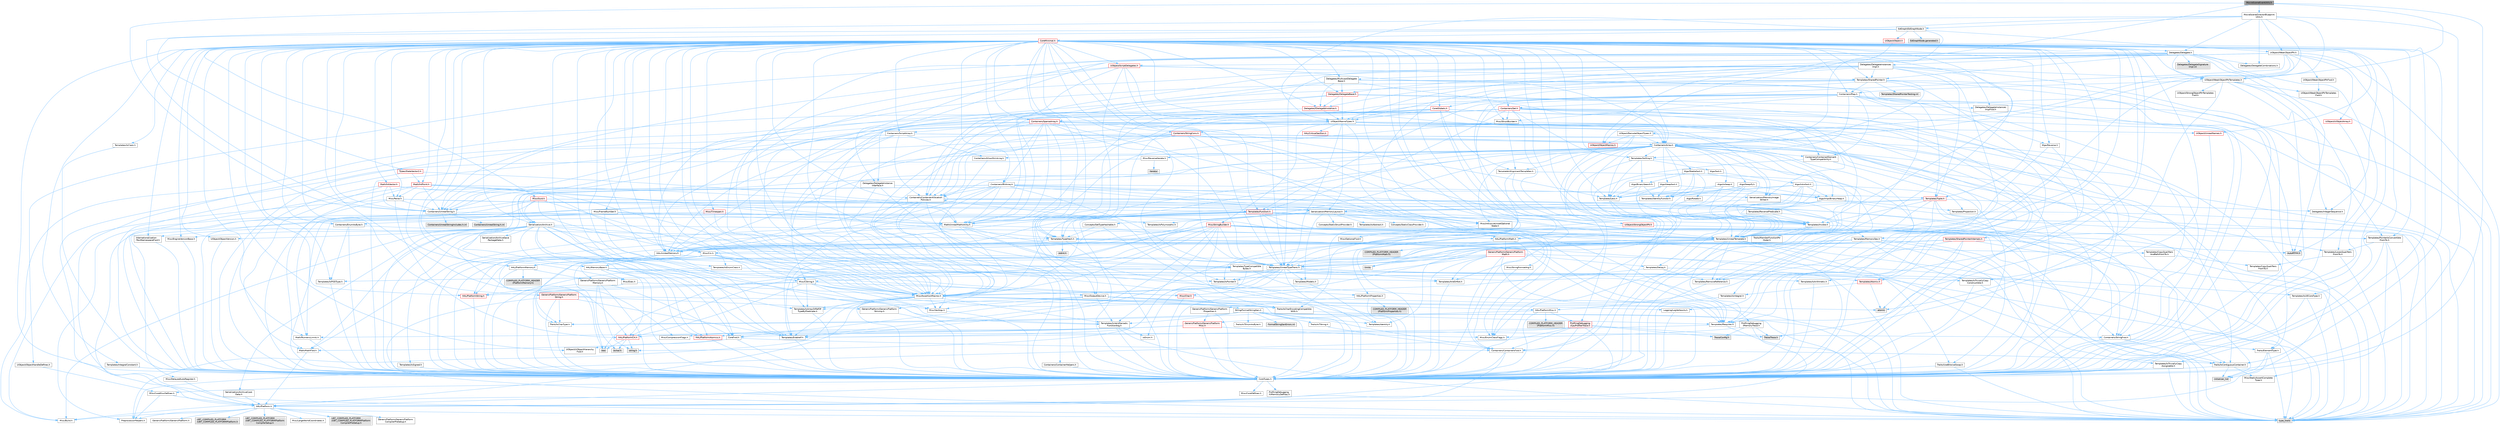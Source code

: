 digraph "MovieSceneEventUtils.h"
{
 // INTERACTIVE_SVG=YES
 // LATEX_PDF_SIZE
  bgcolor="transparent";
  edge [fontname=Helvetica,fontsize=10,labelfontname=Helvetica,labelfontsize=10];
  node [fontname=Helvetica,fontsize=10,shape=box,height=0.2,width=0.4];
  Node1 [id="Node000001",label="MovieSceneEventUtils.h",height=0.2,width=0.4,color="gray40", fillcolor="grey60", style="filled", fontcolor="black",tooltip=" "];
  Node1 -> Node2 [id="edge1_Node000001_Node000002",color="steelblue1",style="solid",tooltip=" "];
  Node2 [id="Node000002",label="Containers/Array.h",height=0.2,width=0.4,color="grey40", fillcolor="white", style="filled",URL="$df/dd0/Array_8h.html",tooltip=" "];
  Node2 -> Node3 [id="edge2_Node000002_Node000003",color="steelblue1",style="solid",tooltip=" "];
  Node3 [id="Node000003",label="CoreTypes.h",height=0.2,width=0.4,color="grey40", fillcolor="white", style="filled",URL="$dc/dec/CoreTypes_8h.html",tooltip=" "];
  Node3 -> Node4 [id="edge3_Node000003_Node000004",color="steelblue1",style="solid",tooltip=" "];
  Node4 [id="Node000004",label="HAL/Platform.h",height=0.2,width=0.4,color="grey40", fillcolor="white", style="filled",URL="$d9/dd0/Platform_8h.html",tooltip=" "];
  Node4 -> Node5 [id="edge4_Node000004_Node000005",color="steelblue1",style="solid",tooltip=" "];
  Node5 [id="Node000005",label="Misc/Build.h",height=0.2,width=0.4,color="grey40", fillcolor="white", style="filled",URL="$d3/dbb/Build_8h.html",tooltip=" "];
  Node4 -> Node6 [id="edge5_Node000004_Node000006",color="steelblue1",style="solid",tooltip=" "];
  Node6 [id="Node000006",label="Misc/LargeWorldCoordinates.h",height=0.2,width=0.4,color="grey40", fillcolor="white", style="filled",URL="$d2/dcb/LargeWorldCoordinates_8h.html",tooltip=" "];
  Node4 -> Node7 [id="edge6_Node000004_Node000007",color="steelblue1",style="solid",tooltip=" "];
  Node7 [id="Node000007",label="type_traits",height=0.2,width=0.4,color="grey60", fillcolor="#E0E0E0", style="filled",tooltip=" "];
  Node4 -> Node8 [id="edge7_Node000004_Node000008",color="steelblue1",style="solid",tooltip=" "];
  Node8 [id="Node000008",label="PreprocessorHelpers.h",height=0.2,width=0.4,color="grey40", fillcolor="white", style="filled",URL="$db/ddb/PreprocessorHelpers_8h.html",tooltip=" "];
  Node4 -> Node9 [id="edge8_Node000004_Node000009",color="steelblue1",style="solid",tooltip=" "];
  Node9 [id="Node000009",label="UBT_COMPILED_PLATFORM\l/UBT_COMPILED_PLATFORMPlatform\lCompilerPreSetup.h",height=0.2,width=0.4,color="grey60", fillcolor="#E0E0E0", style="filled",tooltip=" "];
  Node4 -> Node10 [id="edge9_Node000004_Node000010",color="steelblue1",style="solid",tooltip=" "];
  Node10 [id="Node000010",label="GenericPlatform/GenericPlatform\lCompilerPreSetup.h",height=0.2,width=0.4,color="grey40", fillcolor="white", style="filled",URL="$d9/dc8/GenericPlatformCompilerPreSetup_8h.html",tooltip=" "];
  Node4 -> Node11 [id="edge10_Node000004_Node000011",color="steelblue1",style="solid",tooltip=" "];
  Node11 [id="Node000011",label="GenericPlatform/GenericPlatform.h",height=0.2,width=0.4,color="grey40", fillcolor="white", style="filled",URL="$d6/d84/GenericPlatform_8h.html",tooltip=" "];
  Node4 -> Node12 [id="edge11_Node000004_Node000012",color="steelblue1",style="solid",tooltip=" "];
  Node12 [id="Node000012",label="UBT_COMPILED_PLATFORM\l/UBT_COMPILED_PLATFORMPlatform.h",height=0.2,width=0.4,color="grey60", fillcolor="#E0E0E0", style="filled",tooltip=" "];
  Node4 -> Node13 [id="edge12_Node000004_Node000013",color="steelblue1",style="solid",tooltip=" "];
  Node13 [id="Node000013",label="UBT_COMPILED_PLATFORM\l/UBT_COMPILED_PLATFORMPlatform\lCompilerSetup.h",height=0.2,width=0.4,color="grey60", fillcolor="#E0E0E0", style="filled",tooltip=" "];
  Node3 -> Node14 [id="edge13_Node000003_Node000014",color="steelblue1",style="solid",tooltip=" "];
  Node14 [id="Node000014",label="ProfilingDebugging\l/UMemoryDefines.h",height=0.2,width=0.4,color="grey40", fillcolor="white", style="filled",URL="$d2/da2/UMemoryDefines_8h.html",tooltip=" "];
  Node3 -> Node15 [id="edge14_Node000003_Node000015",color="steelblue1",style="solid",tooltip=" "];
  Node15 [id="Node000015",label="Misc/CoreMiscDefines.h",height=0.2,width=0.4,color="grey40", fillcolor="white", style="filled",URL="$da/d38/CoreMiscDefines_8h.html",tooltip=" "];
  Node15 -> Node4 [id="edge15_Node000015_Node000004",color="steelblue1",style="solid",tooltip=" "];
  Node15 -> Node8 [id="edge16_Node000015_Node000008",color="steelblue1",style="solid",tooltip=" "];
  Node3 -> Node16 [id="edge17_Node000003_Node000016",color="steelblue1",style="solid",tooltip=" "];
  Node16 [id="Node000016",label="Misc/CoreDefines.h",height=0.2,width=0.4,color="grey40", fillcolor="white", style="filled",URL="$d3/dd2/CoreDefines_8h.html",tooltip=" "];
  Node2 -> Node17 [id="edge18_Node000002_Node000017",color="steelblue1",style="solid",tooltip=" "];
  Node17 [id="Node000017",label="Misc/AssertionMacros.h",height=0.2,width=0.4,color="grey40", fillcolor="white", style="filled",URL="$d0/dfa/AssertionMacros_8h.html",tooltip=" "];
  Node17 -> Node3 [id="edge19_Node000017_Node000003",color="steelblue1",style="solid",tooltip=" "];
  Node17 -> Node4 [id="edge20_Node000017_Node000004",color="steelblue1",style="solid",tooltip=" "];
  Node17 -> Node18 [id="edge21_Node000017_Node000018",color="steelblue1",style="solid",tooltip=" "];
  Node18 [id="Node000018",label="HAL/PlatformMisc.h",height=0.2,width=0.4,color="grey40", fillcolor="white", style="filled",URL="$d0/df5/PlatformMisc_8h.html",tooltip=" "];
  Node18 -> Node3 [id="edge22_Node000018_Node000003",color="steelblue1",style="solid",tooltip=" "];
  Node18 -> Node19 [id="edge23_Node000018_Node000019",color="steelblue1",style="solid",tooltip=" "];
  Node19 [id="Node000019",label="GenericPlatform/GenericPlatform\lMisc.h",height=0.2,width=0.4,color="red", fillcolor="#FFF0F0", style="filled",URL="$db/d9a/GenericPlatformMisc_8h.html",tooltip=" "];
  Node19 -> Node20 [id="edge24_Node000019_Node000020",color="steelblue1",style="solid",tooltip=" "];
  Node20 [id="Node000020",label="Containers/StringFwd.h",height=0.2,width=0.4,color="grey40", fillcolor="white", style="filled",URL="$df/d37/StringFwd_8h.html",tooltip=" "];
  Node20 -> Node3 [id="edge25_Node000020_Node000003",color="steelblue1",style="solid",tooltip=" "];
  Node20 -> Node21 [id="edge26_Node000020_Node000021",color="steelblue1",style="solid",tooltip=" "];
  Node21 [id="Node000021",label="Traits/ElementType.h",height=0.2,width=0.4,color="grey40", fillcolor="white", style="filled",URL="$d5/d4f/ElementType_8h.html",tooltip=" "];
  Node21 -> Node4 [id="edge27_Node000021_Node000004",color="steelblue1",style="solid",tooltip=" "];
  Node21 -> Node22 [id="edge28_Node000021_Node000022",color="steelblue1",style="solid",tooltip=" "];
  Node22 [id="Node000022",label="initializer_list",height=0.2,width=0.4,color="grey60", fillcolor="#E0E0E0", style="filled",tooltip=" "];
  Node21 -> Node7 [id="edge29_Node000021_Node000007",color="steelblue1",style="solid",tooltip=" "];
  Node20 -> Node23 [id="edge30_Node000020_Node000023",color="steelblue1",style="solid",tooltip=" "];
  Node23 [id="Node000023",label="Traits/IsContiguousContainer.h",height=0.2,width=0.4,color="grey40", fillcolor="white", style="filled",URL="$d5/d3c/IsContiguousContainer_8h.html",tooltip=" "];
  Node23 -> Node3 [id="edge31_Node000023_Node000003",color="steelblue1",style="solid",tooltip=" "];
  Node23 -> Node24 [id="edge32_Node000023_Node000024",color="steelblue1",style="solid",tooltip=" "];
  Node24 [id="Node000024",label="Misc/StaticAssertComplete\lType.h",height=0.2,width=0.4,color="grey40", fillcolor="white", style="filled",URL="$d5/d4e/StaticAssertCompleteType_8h.html",tooltip=" "];
  Node23 -> Node22 [id="edge33_Node000023_Node000022",color="steelblue1",style="solid",tooltip=" "];
  Node19 -> Node25 [id="edge34_Node000019_Node000025",color="steelblue1",style="solid",tooltip=" "];
  Node25 [id="Node000025",label="CoreFwd.h",height=0.2,width=0.4,color="grey40", fillcolor="white", style="filled",URL="$d1/d1e/CoreFwd_8h.html",tooltip=" "];
  Node25 -> Node3 [id="edge35_Node000025_Node000003",color="steelblue1",style="solid",tooltip=" "];
  Node25 -> Node26 [id="edge36_Node000025_Node000026",color="steelblue1",style="solid",tooltip=" "];
  Node26 [id="Node000026",label="Containers/ContainersFwd.h",height=0.2,width=0.4,color="grey40", fillcolor="white", style="filled",URL="$d4/d0a/ContainersFwd_8h.html",tooltip=" "];
  Node26 -> Node4 [id="edge37_Node000026_Node000004",color="steelblue1",style="solid",tooltip=" "];
  Node26 -> Node3 [id="edge38_Node000026_Node000003",color="steelblue1",style="solid",tooltip=" "];
  Node26 -> Node23 [id="edge39_Node000026_Node000023",color="steelblue1",style="solid",tooltip=" "];
  Node25 -> Node27 [id="edge40_Node000025_Node000027",color="steelblue1",style="solid",tooltip=" "];
  Node27 [id="Node000027",label="Math/MathFwd.h",height=0.2,width=0.4,color="grey40", fillcolor="white", style="filled",URL="$d2/d10/MathFwd_8h.html",tooltip=" "];
  Node27 -> Node4 [id="edge41_Node000027_Node000004",color="steelblue1",style="solid",tooltip=" "];
  Node25 -> Node28 [id="edge42_Node000025_Node000028",color="steelblue1",style="solid",tooltip=" "];
  Node28 [id="Node000028",label="UObject/UObjectHierarchy\lFwd.h",height=0.2,width=0.4,color="grey40", fillcolor="white", style="filled",URL="$d3/d13/UObjectHierarchyFwd_8h.html",tooltip=" "];
  Node19 -> Node3 [id="edge43_Node000019_Node000003",color="steelblue1",style="solid",tooltip=" "];
  Node19 -> Node30 [id="edge44_Node000019_Node000030",color="steelblue1",style="solid",tooltip=" "];
  Node30 [id="Node000030",label="HAL/PlatformCrt.h",height=0.2,width=0.4,color="red", fillcolor="#FFF0F0", style="filled",URL="$d8/d75/PlatformCrt_8h.html",tooltip=" "];
  Node30 -> Node31 [id="edge45_Node000030_Node000031",color="steelblue1",style="solid",tooltip=" "];
  Node31 [id="Node000031",label="new",height=0.2,width=0.4,color="grey60", fillcolor="#E0E0E0", style="filled",tooltip=" "];
  Node30 -> Node32 [id="edge46_Node000030_Node000032",color="steelblue1",style="solid",tooltip=" "];
  Node32 [id="Node000032",label="wchar.h",height=0.2,width=0.4,color="grey60", fillcolor="#E0E0E0", style="filled",tooltip=" "];
  Node30 -> Node39 [id="edge47_Node000030_Node000039",color="steelblue1",style="solid",tooltip=" "];
  Node39 [id="Node000039",label="string.h",height=0.2,width=0.4,color="grey60", fillcolor="#E0E0E0", style="filled",tooltip=" "];
  Node19 -> Node40 [id="edge48_Node000019_Node000040",color="steelblue1",style="solid",tooltip=" "];
  Node40 [id="Node000040",label="Math/NumericLimits.h",height=0.2,width=0.4,color="grey40", fillcolor="white", style="filled",URL="$df/d1b/NumericLimits_8h.html",tooltip=" "];
  Node40 -> Node3 [id="edge49_Node000040_Node000003",color="steelblue1",style="solid",tooltip=" "];
  Node19 -> Node41 [id="edge50_Node000019_Node000041",color="steelblue1",style="solid",tooltip=" "];
  Node41 [id="Node000041",label="Misc/CompressionFlags.h",height=0.2,width=0.4,color="grey40", fillcolor="white", style="filled",URL="$d9/d76/CompressionFlags_8h.html",tooltip=" "];
  Node19 -> Node42 [id="edge51_Node000019_Node000042",color="steelblue1",style="solid",tooltip=" "];
  Node42 [id="Node000042",label="Misc/EnumClassFlags.h",height=0.2,width=0.4,color="grey40", fillcolor="white", style="filled",URL="$d8/de7/EnumClassFlags_8h.html",tooltip=" "];
  Node18 -> Node45 [id="edge52_Node000018_Node000045",color="steelblue1",style="solid",tooltip=" "];
  Node45 [id="Node000045",label="COMPILED_PLATFORM_HEADER\l(PlatformMisc.h)",height=0.2,width=0.4,color="grey60", fillcolor="#E0E0E0", style="filled",tooltip=" "];
  Node18 -> Node46 [id="edge53_Node000018_Node000046",color="steelblue1",style="solid",tooltip=" "];
  Node46 [id="Node000046",label="ProfilingDebugging\l/CpuProfilerTrace.h",height=0.2,width=0.4,color="red", fillcolor="#FFF0F0", style="filled",URL="$da/dcb/CpuProfilerTrace_8h.html",tooltip=" "];
  Node46 -> Node3 [id="edge54_Node000046_Node000003",color="steelblue1",style="solid",tooltip=" "];
  Node46 -> Node26 [id="edge55_Node000046_Node000026",color="steelblue1",style="solid",tooltip=" "];
  Node46 -> Node47 [id="edge56_Node000046_Node000047",color="steelblue1",style="solid",tooltip=" "];
  Node47 [id="Node000047",label="HAL/PlatformAtomics.h",height=0.2,width=0.4,color="red", fillcolor="#FFF0F0", style="filled",URL="$d3/d36/PlatformAtomics_8h.html",tooltip=" "];
  Node47 -> Node3 [id="edge57_Node000047_Node000003",color="steelblue1",style="solid",tooltip=" "];
  Node46 -> Node8 [id="edge58_Node000046_Node000008",color="steelblue1",style="solid",tooltip=" "];
  Node46 -> Node5 [id="edge59_Node000046_Node000005",color="steelblue1",style="solid",tooltip=" "];
  Node46 -> Node50 [id="edge60_Node000046_Node000050",color="steelblue1",style="solid",tooltip=" "];
  Node50 [id="Node000050",label="Trace/Config.h",height=0.2,width=0.4,color="grey60", fillcolor="#E0E0E0", style="filled",tooltip=" "];
  Node46 -> Node53 [id="edge61_Node000046_Node000053",color="steelblue1",style="solid",tooltip=" "];
  Node53 [id="Node000053",label="Trace/Trace.h",height=0.2,width=0.4,color="grey60", fillcolor="#E0E0E0", style="filled",tooltip=" "];
  Node17 -> Node8 [id="edge62_Node000017_Node000008",color="steelblue1",style="solid",tooltip=" "];
  Node17 -> Node54 [id="edge63_Node000017_Node000054",color="steelblue1",style="solid",tooltip=" "];
  Node54 [id="Node000054",label="Templates/EnableIf.h",height=0.2,width=0.4,color="grey40", fillcolor="white", style="filled",URL="$d7/d60/EnableIf_8h.html",tooltip=" "];
  Node54 -> Node3 [id="edge64_Node000054_Node000003",color="steelblue1",style="solid",tooltip=" "];
  Node17 -> Node55 [id="edge65_Node000017_Node000055",color="steelblue1",style="solid",tooltip=" "];
  Node55 [id="Node000055",label="Templates/IsArrayOrRefOf\lTypeByPredicate.h",height=0.2,width=0.4,color="grey40", fillcolor="white", style="filled",URL="$d6/da1/IsArrayOrRefOfTypeByPredicate_8h.html",tooltip=" "];
  Node55 -> Node3 [id="edge66_Node000055_Node000003",color="steelblue1",style="solid",tooltip=" "];
  Node17 -> Node56 [id="edge67_Node000017_Node000056",color="steelblue1",style="solid",tooltip=" "];
  Node56 [id="Node000056",label="Templates/IsValidVariadic\lFunctionArg.h",height=0.2,width=0.4,color="grey40", fillcolor="white", style="filled",URL="$d0/dc8/IsValidVariadicFunctionArg_8h.html",tooltip=" "];
  Node56 -> Node3 [id="edge68_Node000056_Node000003",color="steelblue1",style="solid",tooltip=" "];
  Node56 -> Node57 [id="edge69_Node000056_Node000057",color="steelblue1",style="solid",tooltip=" "];
  Node57 [id="Node000057",label="IsEnum.h",height=0.2,width=0.4,color="grey40", fillcolor="white", style="filled",URL="$d4/de5/IsEnum_8h.html",tooltip=" "];
  Node56 -> Node7 [id="edge70_Node000056_Node000007",color="steelblue1",style="solid",tooltip=" "];
  Node17 -> Node58 [id="edge71_Node000017_Node000058",color="steelblue1",style="solid",tooltip=" "];
  Node58 [id="Node000058",label="Traits/IsCharEncodingCompatible\lWith.h",height=0.2,width=0.4,color="grey40", fillcolor="white", style="filled",URL="$df/dd1/IsCharEncodingCompatibleWith_8h.html",tooltip=" "];
  Node58 -> Node7 [id="edge72_Node000058_Node000007",color="steelblue1",style="solid",tooltip=" "];
  Node58 -> Node59 [id="edge73_Node000058_Node000059",color="steelblue1",style="solid",tooltip=" "];
  Node59 [id="Node000059",label="Traits/IsCharType.h",height=0.2,width=0.4,color="grey40", fillcolor="white", style="filled",URL="$db/d51/IsCharType_8h.html",tooltip=" "];
  Node59 -> Node3 [id="edge74_Node000059_Node000003",color="steelblue1",style="solid",tooltip=" "];
  Node17 -> Node60 [id="edge75_Node000017_Node000060",color="steelblue1",style="solid",tooltip=" "];
  Node60 [id="Node000060",label="Misc/VarArgs.h",height=0.2,width=0.4,color="grey40", fillcolor="white", style="filled",URL="$d5/d6f/VarArgs_8h.html",tooltip=" "];
  Node60 -> Node3 [id="edge76_Node000060_Node000003",color="steelblue1",style="solid",tooltip=" "];
  Node17 -> Node61 [id="edge77_Node000017_Node000061",color="steelblue1",style="solid",tooltip=" "];
  Node61 [id="Node000061",label="String/FormatStringSan.h",height=0.2,width=0.4,color="grey40", fillcolor="white", style="filled",URL="$d3/d8b/FormatStringSan_8h.html",tooltip=" "];
  Node61 -> Node7 [id="edge78_Node000061_Node000007",color="steelblue1",style="solid",tooltip=" "];
  Node61 -> Node3 [id="edge79_Node000061_Node000003",color="steelblue1",style="solid",tooltip=" "];
  Node61 -> Node62 [id="edge80_Node000061_Node000062",color="steelblue1",style="solid",tooltip=" "];
  Node62 [id="Node000062",label="Templates/Requires.h",height=0.2,width=0.4,color="grey40", fillcolor="white", style="filled",URL="$dc/d96/Requires_8h.html",tooltip=" "];
  Node62 -> Node54 [id="edge81_Node000062_Node000054",color="steelblue1",style="solid",tooltip=" "];
  Node62 -> Node7 [id="edge82_Node000062_Node000007",color="steelblue1",style="solid",tooltip=" "];
  Node61 -> Node63 [id="edge83_Node000061_Node000063",color="steelblue1",style="solid",tooltip=" "];
  Node63 [id="Node000063",label="Templates/Identity.h",height=0.2,width=0.4,color="grey40", fillcolor="white", style="filled",URL="$d0/dd5/Identity_8h.html",tooltip=" "];
  Node61 -> Node56 [id="edge84_Node000061_Node000056",color="steelblue1",style="solid",tooltip=" "];
  Node61 -> Node59 [id="edge85_Node000061_Node000059",color="steelblue1",style="solid",tooltip=" "];
  Node61 -> Node64 [id="edge86_Node000061_Node000064",color="steelblue1",style="solid",tooltip=" "];
  Node64 [id="Node000064",label="Traits/IsTEnumAsByte.h",height=0.2,width=0.4,color="grey40", fillcolor="white", style="filled",URL="$d1/de6/IsTEnumAsByte_8h.html",tooltip=" "];
  Node61 -> Node65 [id="edge87_Node000061_Node000065",color="steelblue1",style="solid",tooltip=" "];
  Node65 [id="Node000065",label="Traits/IsTString.h",height=0.2,width=0.4,color="grey40", fillcolor="white", style="filled",URL="$d0/df8/IsTString_8h.html",tooltip=" "];
  Node65 -> Node26 [id="edge88_Node000065_Node000026",color="steelblue1",style="solid",tooltip=" "];
  Node61 -> Node26 [id="edge89_Node000061_Node000026",color="steelblue1",style="solid",tooltip=" "];
  Node61 -> Node66 [id="edge90_Node000061_Node000066",color="steelblue1",style="solid",tooltip=" "];
  Node66 [id="Node000066",label="FormatStringSanErrors.inl",height=0.2,width=0.4,color="grey60", fillcolor="#E0E0E0", style="filled",tooltip=" "];
  Node17 -> Node67 [id="edge91_Node000017_Node000067",color="steelblue1",style="solid",tooltip=" "];
  Node67 [id="Node000067",label="atomic",height=0.2,width=0.4,color="grey60", fillcolor="#E0E0E0", style="filled",tooltip=" "];
  Node2 -> Node68 [id="edge92_Node000002_Node000068",color="steelblue1",style="solid",tooltip=" "];
  Node68 [id="Node000068",label="Misc/IntrusiveUnsetOptional\lState.h",height=0.2,width=0.4,color="grey40", fillcolor="white", style="filled",URL="$d2/d0a/IntrusiveUnsetOptionalState_8h.html",tooltip=" "];
  Node68 -> Node69 [id="edge93_Node000068_Node000069",color="steelblue1",style="solid",tooltip=" "];
  Node69 [id="Node000069",label="Misc/OptionalFwd.h",height=0.2,width=0.4,color="grey40", fillcolor="white", style="filled",URL="$dc/d50/OptionalFwd_8h.html",tooltip=" "];
  Node2 -> Node70 [id="edge94_Node000002_Node000070",color="steelblue1",style="solid",tooltip=" "];
  Node70 [id="Node000070",label="Misc/ReverseIterate.h",height=0.2,width=0.4,color="grey40", fillcolor="white", style="filled",URL="$db/de3/ReverseIterate_8h.html",tooltip=" "];
  Node70 -> Node4 [id="edge95_Node000070_Node000004",color="steelblue1",style="solid",tooltip=" "];
  Node70 -> Node71 [id="edge96_Node000070_Node000071",color="steelblue1",style="solid",tooltip=" "];
  Node71 [id="Node000071",label="iterator",height=0.2,width=0.4,color="grey60", fillcolor="#E0E0E0", style="filled",tooltip=" "];
  Node2 -> Node72 [id="edge97_Node000002_Node000072",color="steelblue1",style="solid",tooltip=" "];
  Node72 [id="Node000072",label="HAL/UnrealMemory.h",height=0.2,width=0.4,color="grey40", fillcolor="white", style="filled",URL="$d9/d96/UnrealMemory_8h.html",tooltip=" "];
  Node72 -> Node3 [id="edge98_Node000072_Node000003",color="steelblue1",style="solid",tooltip=" "];
  Node72 -> Node73 [id="edge99_Node000072_Node000073",color="steelblue1",style="solid",tooltip=" "];
  Node73 [id="Node000073",label="GenericPlatform/GenericPlatform\lMemory.h",height=0.2,width=0.4,color="grey40", fillcolor="white", style="filled",URL="$dd/d22/GenericPlatformMemory_8h.html",tooltip=" "];
  Node73 -> Node25 [id="edge100_Node000073_Node000025",color="steelblue1",style="solid",tooltip=" "];
  Node73 -> Node3 [id="edge101_Node000073_Node000003",color="steelblue1",style="solid",tooltip=" "];
  Node73 -> Node74 [id="edge102_Node000073_Node000074",color="steelblue1",style="solid",tooltip=" "];
  Node74 [id="Node000074",label="HAL/PlatformString.h",height=0.2,width=0.4,color="red", fillcolor="#FFF0F0", style="filled",URL="$db/db5/PlatformString_8h.html",tooltip=" "];
  Node74 -> Node3 [id="edge103_Node000074_Node000003",color="steelblue1",style="solid",tooltip=" "];
  Node73 -> Node39 [id="edge104_Node000073_Node000039",color="steelblue1",style="solid",tooltip=" "];
  Node73 -> Node32 [id="edge105_Node000073_Node000032",color="steelblue1",style="solid",tooltip=" "];
  Node72 -> Node76 [id="edge106_Node000072_Node000076",color="steelblue1",style="solid",tooltip=" "];
  Node76 [id="Node000076",label="HAL/MemoryBase.h",height=0.2,width=0.4,color="grey40", fillcolor="white", style="filled",URL="$d6/d9f/MemoryBase_8h.html",tooltip=" "];
  Node76 -> Node3 [id="edge107_Node000076_Node000003",color="steelblue1",style="solid",tooltip=" "];
  Node76 -> Node47 [id="edge108_Node000076_Node000047",color="steelblue1",style="solid",tooltip=" "];
  Node76 -> Node30 [id="edge109_Node000076_Node000030",color="steelblue1",style="solid",tooltip=" "];
  Node76 -> Node77 [id="edge110_Node000076_Node000077",color="steelblue1",style="solid",tooltip=" "];
  Node77 [id="Node000077",label="Misc/Exec.h",height=0.2,width=0.4,color="grey40", fillcolor="white", style="filled",URL="$de/ddb/Exec_8h.html",tooltip=" "];
  Node77 -> Node3 [id="edge111_Node000077_Node000003",color="steelblue1",style="solid",tooltip=" "];
  Node77 -> Node17 [id="edge112_Node000077_Node000017",color="steelblue1",style="solid",tooltip=" "];
  Node76 -> Node78 [id="edge113_Node000076_Node000078",color="steelblue1",style="solid",tooltip=" "];
  Node78 [id="Node000078",label="Misc/OutputDevice.h",height=0.2,width=0.4,color="grey40", fillcolor="white", style="filled",URL="$d7/d32/OutputDevice_8h.html",tooltip=" "];
  Node78 -> Node25 [id="edge114_Node000078_Node000025",color="steelblue1",style="solid",tooltip=" "];
  Node78 -> Node3 [id="edge115_Node000078_Node000003",color="steelblue1",style="solid",tooltip=" "];
  Node78 -> Node79 [id="edge116_Node000078_Node000079",color="steelblue1",style="solid",tooltip=" "];
  Node79 [id="Node000079",label="Logging/LogVerbosity.h",height=0.2,width=0.4,color="grey40", fillcolor="white", style="filled",URL="$d2/d8f/LogVerbosity_8h.html",tooltip=" "];
  Node79 -> Node3 [id="edge117_Node000079_Node000003",color="steelblue1",style="solid",tooltip=" "];
  Node78 -> Node60 [id="edge118_Node000078_Node000060",color="steelblue1",style="solid",tooltip=" "];
  Node78 -> Node55 [id="edge119_Node000078_Node000055",color="steelblue1",style="solid",tooltip=" "];
  Node78 -> Node56 [id="edge120_Node000078_Node000056",color="steelblue1",style="solid",tooltip=" "];
  Node78 -> Node58 [id="edge121_Node000078_Node000058",color="steelblue1",style="solid",tooltip=" "];
  Node76 -> Node80 [id="edge122_Node000076_Node000080",color="steelblue1",style="solid",tooltip=" "];
  Node80 [id="Node000080",label="Templates/Atomic.h",height=0.2,width=0.4,color="red", fillcolor="#FFF0F0", style="filled",URL="$d3/d91/Atomic_8h.html",tooltip=" "];
  Node80 -> Node83 [id="edge123_Node000080_Node000083",color="steelblue1",style="solid",tooltip=" "];
  Node83 [id="Node000083",label="Templates/IsIntegral.h",height=0.2,width=0.4,color="grey40", fillcolor="white", style="filled",URL="$da/d64/IsIntegral_8h.html",tooltip=" "];
  Node83 -> Node3 [id="edge124_Node000083_Node000003",color="steelblue1",style="solid",tooltip=" "];
  Node80 -> Node67 [id="edge125_Node000080_Node000067",color="steelblue1",style="solid",tooltip=" "];
  Node72 -> Node89 [id="edge126_Node000072_Node000089",color="steelblue1",style="solid",tooltip=" "];
  Node89 [id="Node000089",label="HAL/PlatformMemory.h",height=0.2,width=0.4,color="grey40", fillcolor="white", style="filled",URL="$de/d68/PlatformMemory_8h.html",tooltip=" "];
  Node89 -> Node3 [id="edge127_Node000089_Node000003",color="steelblue1",style="solid",tooltip=" "];
  Node89 -> Node73 [id="edge128_Node000089_Node000073",color="steelblue1",style="solid",tooltip=" "];
  Node89 -> Node90 [id="edge129_Node000089_Node000090",color="steelblue1",style="solid",tooltip=" "];
  Node90 [id="Node000090",label="COMPILED_PLATFORM_HEADER\l(PlatformMemory.h)",height=0.2,width=0.4,color="grey60", fillcolor="#E0E0E0", style="filled",tooltip=" "];
  Node72 -> Node91 [id="edge130_Node000072_Node000091",color="steelblue1",style="solid",tooltip=" "];
  Node91 [id="Node000091",label="ProfilingDebugging\l/MemoryTrace.h",height=0.2,width=0.4,color="grey40", fillcolor="white", style="filled",URL="$da/dd7/MemoryTrace_8h.html",tooltip=" "];
  Node91 -> Node4 [id="edge131_Node000091_Node000004",color="steelblue1",style="solid",tooltip=" "];
  Node91 -> Node42 [id="edge132_Node000091_Node000042",color="steelblue1",style="solid",tooltip=" "];
  Node91 -> Node50 [id="edge133_Node000091_Node000050",color="steelblue1",style="solid",tooltip=" "];
  Node91 -> Node53 [id="edge134_Node000091_Node000053",color="steelblue1",style="solid",tooltip=" "];
  Node72 -> Node92 [id="edge135_Node000072_Node000092",color="steelblue1",style="solid",tooltip=" "];
  Node92 [id="Node000092",label="Templates/IsPointer.h",height=0.2,width=0.4,color="grey40", fillcolor="white", style="filled",URL="$d7/d05/IsPointer_8h.html",tooltip=" "];
  Node92 -> Node3 [id="edge136_Node000092_Node000003",color="steelblue1",style="solid",tooltip=" "];
  Node2 -> Node93 [id="edge137_Node000002_Node000093",color="steelblue1",style="solid",tooltip=" "];
  Node93 [id="Node000093",label="Templates/UnrealTypeTraits.h",height=0.2,width=0.4,color="grey40", fillcolor="white", style="filled",URL="$d2/d2d/UnrealTypeTraits_8h.html",tooltip=" "];
  Node93 -> Node3 [id="edge138_Node000093_Node000003",color="steelblue1",style="solid",tooltip=" "];
  Node93 -> Node92 [id="edge139_Node000093_Node000092",color="steelblue1",style="solid",tooltip=" "];
  Node93 -> Node17 [id="edge140_Node000093_Node000017",color="steelblue1",style="solid",tooltip=" "];
  Node93 -> Node85 [id="edge141_Node000093_Node000085",color="steelblue1",style="solid",tooltip=" "];
  Node85 [id="Node000085",label="Templates/AndOrNot.h",height=0.2,width=0.4,color="grey40", fillcolor="white", style="filled",URL="$db/d0a/AndOrNot_8h.html",tooltip=" "];
  Node85 -> Node3 [id="edge142_Node000085_Node000003",color="steelblue1",style="solid",tooltip=" "];
  Node93 -> Node54 [id="edge143_Node000093_Node000054",color="steelblue1",style="solid",tooltip=" "];
  Node93 -> Node94 [id="edge144_Node000093_Node000094",color="steelblue1",style="solid",tooltip=" "];
  Node94 [id="Node000094",label="Templates/IsArithmetic.h",height=0.2,width=0.4,color="grey40", fillcolor="white", style="filled",URL="$d2/d5d/IsArithmetic_8h.html",tooltip=" "];
  Node94 -> Node3 [id="edge145_Node000094_Node000003",color="steelblue1",style="solid",tooltip=" "];
  Node93 -> Node57 [id="edge146_Node000093_Node000057",color="steelblue1",style="solid",tooltip=" "];
  Node93 -> Node95 [id="edge147_Node000093_Node000095",color="steelblue1",style="solid",tooltip=" "];
  Node95 [id="Node000095",label="Templates/Models.h",height=0.2,width=0.4,color="grey40", fillcolor="white", style="filled",URL="$d3/d0c/Models_8h.html",tooltip=" "];
  Node95 -> Node63 [id="edge148_Node000095_Node000063",color="steelblue1",style="solid",tooltip=" "];
  Node93 -> Node96 [id="edge149_Node000093_Node000096",color="steelblue1",style="solid",tooltip=" "];
  Node96 [id="Node000096",label="Templates/IsPODType.h",height=0.2,width=0.4,color="grey40", fillcolor="white", style="filled",URL="$d7/db1/IsPODType_8h.html",tooltip=" "];
  Node96 -> Node3 [id="edge150_Node000096_Node000003",color="steelblue1",style="solid",tooltip=" "];
  Node93 -> Node97 [id="edge151_Node000093_Node000097",color="steelblue1",style="solid",tooltip=" "];
  Node97 [id="Node000097",label="Templates/IsUECoreType.h",height=0.2,width=0.4,color="grey40", fillcolor="white", style="filled",URL="$d1/db8/IsUECoreType_8h.html",tooltip=" "];
  Node97 -> Node3 [id="edge152_Node000097_Node000003",color="steelblue1",style="solid",tooltip=" "];
  Node97 -> Node7 [id="edge153_Node000097_Node000007",color="steelblue1",style="solid",tooltip=" "];
  Node93 -> Node86 [id="edge154_Node000093_Node000086",color="steelblue1",style="solid",tooltip=" "];
  Node86 [id="Node000086",label="Templates/IsTriviallyCopy\lConstructible.h",height=0.2,width=0.4,color="grey40", fillcolor="white", style="filled",URL="$d3/d78/IsTriviallyCopyConstructible_8h.html",tooltip=" "];
  Node86 -> Node3 [id="edge155_Node000086_Node000003",color="steelblue1",style="solid",tooltip=" "];
  Node86 -> Node7 [id="edge156_Node000086_Node000007",color="steelblue1",style="solid",tooltip=" "];
  Node2 -> Node98 [id="edge157_Node000002_Node000098",color="steelblue1",style="solid",tooltip=" "];
  Node98 [id="Node000098",label="Templates/UnrealTemplate.h",height=0.2,width=0.4,color="grey40", fillcolor="white", style="filled",URL="$d4/d24/UnrealTemplate_8h.html",tooltip=" "];
  Node98 -> Node3 [id="edge158_Node000098_Node000003",color="steelblue1",style="solid",tooltip=" "];
  Node98 -> Node92 [id="edge159_Node000098_Node000092",color="steelblue1",style="solid",tooltip=" "];
  Node98 -> Node72 [id="edge160_Node000098_Node000072",color="steelblue1",style="solid",tooltip=" "];
  Node98 -> Node99 [id="edge161_Node000098_Node000099",color="steelblue1",style="solid",tooltip=" "];
  Node99 [id="Node000099",label="Templates/CopyQualifiers\lAndRefsFromTo.h",height=0.2,width=0.4,color="grey40", fillcolor="white", style="filled",URL="$d3/db3/CopyQualifiersAndRefsFromTo_8h.html",tooltip=" "];
  Node99 -> Node100 [id="edge162_Node000099_Node000100",color="steelblue1",style="solid",tooltip=" "];
  Node100 [id="Node000100",label="Templates/CopyQualifiers\lFromTo.h",height=0.2,width=0.4,color="grey40", fillcolor="white", style="filled",URL="$d5/db4/CopyQualifiersFromTo_8h.html",tooltip=" "];
  Node98 -> Node93 [id="edge163_Node000098_Node000093",color="steelblue1",style="solid",tooltip=" "];
  Node98 -> Node101 [id="edge164_Node000098_Node000101",color="steelblue1",style="solid",tooltip=" "];
  Node101 [id="Node000101",label="Templates/RemoveReference.h",height=0.2,width=0.4,color="grey40", fillcolor="white", style="filled",URL="$da/dbe/RemoveReference_8h.html",tooltip=" "];
  Node101 -> Node3 [id="edge165_Node000101_Node000003",color="steelblue1",style="solid",tooltip=" "];
  Node98 -> Node62 [id="edge166_Node000098_Node000062",color="steelblue1",style="solid",tooltip=" "];
  Node98 -> Node102 [id="edge167_Node000098_Node000102",color="steelblue1",style="solid",tooltip=" "];
  Node102 [id="Node000102",label="Templates/TypeCompatible\lBytes.h",height=0.2,width=0.4,color="grey40", fillcolor="white", style="filled",URL="$df/d0a/TypeCompatibleBytes_8h.html",tooltip=" "];
  Node102 -> Node3 [id="edge168_Node000102_Node000003",color="steelblue1",style="solid",tooltip=" "];
  Node102 -> Node39 [id="edge169_Node000102_Node000039",color="steelblue1",style="solid",tooltip=" "];
  Node102 -> Node31 [id="edge170_Node000102_Node000031",color="steelblue1",style="solid",tooltip=" "];
  Node102 -> Node7 [id="edge171_Node000102_Node000007",color="steelblue1",style="solid",tooltip=" "];
  Node98 -> Node63 [id="edge172_Node000098_Node000063",color="steelblue1",style="solid",tooltip=" "];
  Node98 -> Node23 [id="edge173_Node000098_Node000023",color="steelblue1",style="solid",tooltip=" "];
  Node98 -> Node103 [id="edge174_Node000098_Node000103",color="steelblue1",style="solid",tooltip=" "];
  Node103 [id="Node000103",label="Traits/UseBitwiseSwap.h",height=0.2,width=0.4,color="grey40", fillcolor="white", style="filled",URL="$db/df3/UseBitwiseSwap_8h.html",tooltip=" "];
  Node103 -> Node3 [id="edge175_Node000103_Node000003",color="steelblue1",style="solid",tooltip=" "];
  Node103 -> Node7 [id="edge176_Node000103_Node000007",color="steelblue1",style="solid",tooltip=" "];
  Node98 -> Node7 [id="edge177_Node000098_Node000007",color="steelblue1",style="solid",tooltip=" "];
  Node2 -> Node104 [id="edge178_Node000002_Node000104",color="steelblue1",style="solid",tooltip=" "];
  Node104 [id="Node000104",label="Containers/AllowShrinking.h",height=0.2,width=0.4,color="grey40", fillcolor="white", style="filled",URL="$d7/d1a/AllowShrinking_8h.html",tooltip=" "];
  Node104 -> Node3 [id="edge179_Node000104_Node000003",color="steelblue1",style="solid",tooltip=" "];
  Node2 -> Node105 [id="edge180_Node000002_Node000105",color="steelblue1",style="solid",tooltip=" "];
  Node105 [id="Node000105",label="Containers/ContainerAllocation\lPolicies.h",height=0.2,width=0.4,color="grey40", fillcolor="white", style="filled",URL="$d7/dff/ContainerAllocationPolicies_8h.html",tooltip=" "];
  Node105 -> Node3 [id="edge181_Node000105_Node000003",color="steelblue1",style="solid",tooltip=" "];
  Node105 -> Node106 [id="edge182_Node000105_Node000106",color="steelblue1",style="solid",tooltip=" "];
  Node106 [id="Node000106",label="Containers/ContainerHelpers.h",height=0.2,width=0.4,color="grey40", fillcolor="white", style="filled",URL="$d7/d33/ContainerHelpers_8h.html",tooltip=" "];
  Node106 -> Node3 [id="edge183_Node000106_Node000003",color="steelblue1",style="solid",tooltip=" "];
  Node105 -> Node105 [id="edge184_Node000105_Node000105",color="steelblue1",style="solid",tooltip=" "];
  Node105 -> Node107 [id="edge185_Node000105_Node000107",color="steelblue1",style="solid",tooltip=" "];
  Node107 [id="Node000107",label="HAL/PlatformMath.h",height=0.2,width=0.4,color="grey40", fillcolor="white", style="filled",URL="$dc/d53/PlatformMath_8h.html",tooltip=" "];
  Node107 -> Node3 [id="edge186_Node000107_Node000003",color="steelblue1",style="solid",tooltip=" "];
  Node107 -> Node108 [id="edge187_Node000107_Node000108",color="steelblue1",style="solid",tooltip=" "];
  Node108 [id="Node000108",label="GenericPlatform/GenericPlatform\lMath.h",height=0.2,width=0.4,color="red", fillcolor="#FFF0F0", style="filled",URL="$d5/d79/GenericPlatformMath_8h.html",tooltip=" "];
  Node108 -> Node3 [id="edge188_Node000108_Node000003",color="steelblue1",style="solid",tooltip=" "];
  Node108 -> Node26 [id="edge189_Node000108_Node000026",color="steelblue1",style="solid",tooltip=" "];
  Node108 -> Node30 [id="edge190_Node000108_Node000030",color="steelblue1",style="solid",tooltip=" "];
  Node108 -> Node85 [id="edge191_Node000108_Node000085",color="steelblue1",style="solid",tooltip=" "];
  Node108 -> Node109 [id="edge192_Node000108_Node000109",color="steelblue1",style="solid",tooltip=" "];
  Node109 [id="Node000109",label="Templates/Decay.h",height=0.2,width=0.4,color="grey40", fillcolor="white", style="filled",URL="$dd/d0f/Decay_8h.html",tooltip=" "];
  Node109 -> Node3 [id="edge193_Node000109_Node000003",color="steelblue1",style="solid",tooltip=" "];
  Node109 -> Node101 [id="edge194_Node000109_Node000101",color="steelblue1",style="solid",tooltip=" "];
  Node109 -> Node7 [id="edge195_Node000109_Node000007",color="steelblue1",style="solid",tooltip=" "];
  Node108 -> Node93 [id="edge196_Node000108_Node000093",color="steelblue1",style="solid",tooltip=" "];
  Node108 -> Node62 [id="edge197_Node000108_Node000062",color="steelblue1",style="solid",tooltip=" "];
  Node108 -> Node102 [id="edge198_Node000108_Node000102",color="steelblue1",style="solid",tooltip=" "];
  Node108 -> Node113 [id="edge199_Node000108_Node000113",color="steelblue1",style="solid",tooltip=" "];
  Node113 [id="Node000113",label="limits",height=0.2,width=0.4,color="grey60", fillcolor="#E0E0E0", style="filled",tooltip=" "];
  Node108 -> Node7 [id="edge200_Node000108_Node000007",color="steelblue1",style="solid",tooltip=" "];
  Node107 -> Node114 [id="edge201_Node000107_Node000114",color="steelblue1",style="solid",tooltip=" "];
  Node114 [id="Node000114",label="COMPILED_PLATFORM_HEADER\l(PlatformMath.h)",height=0.2,width=0.4,color="grey60", fillcolor="#E0E0E0", style="filled",tooltip=" "];
  Node105 -> Node72 [id="edge202_Node000105_Node000072",color="steelblue1",style="solid",tooltip=" "];
  Node105 -> Node40 [id="edge203_Node000105_Node000040",color="steelblue1",style="solid",tooltip=" "];
  Node105 -> Node17 [id="edge204_Node000105_Node000017",color="steelblue1",style="solid",tooltip=" "];
  Node105 -> Node115 [id="edge205_Node000105_Node000115",color="steelblue1",style="solid",tooltip=" "];
  Node115 [id="Node000115",label="Templates/IsPolymorphic.h",height=0.2,width=0.4,color="grey40", fillcolor="white", style="filled",URL="$dc/d20/IsPolymorphic_8h.html",tooltip=" "];
  Node105 -> Node116 [id="edge206_Node000105_Node000116",color="steelblue1",style="solid",tooltip=" "];
  Node116 [id="Node000116",label="Templates/MemoryOps.h",height=0.2,width=0.4,color="grey40", fillcolor="white", style="filled",URL="$db/dea/MemoryOps_8h.html",tooltip=" "];
  Node116 -> Node3 [id="edge207_Node000116_Node000003",color="steelblue1",style="solid",tooltip=" "];
  Node116 -> Node72 [id="edge208_Node000116_Node000072",color="steelblue1",style="solid",tooltip=" "];
  Node116 -> Node87 [id="edge209_Node000116_Node000087",color="steelblue1",style="solid",tooltip=" "];
  Node87 [id="Node000087",label="Templates/IsTriviallyCopy\lAssignable.h",height=0.2,width=0.4,color="grey40", fillcolor="white", style="filled",URL="$d2/df2/IsTriviallyCopyAssignable_8h.html",tooltip=" "];
  Node87 -> Node3 [id="edge210_Node000087_Node000003",color="steelblue1",style="solid",tooltip=" "];
  Node87 -> Node7 [id="edge211_Node000087_Node000007",color="steelblue1",style="solid",tooltip=" "];
  Node116 -> Node86 [id="edge212_Node000116_Node000086",color="steelblue1",style="solid",tooltip=" "];
  Node116 -> Node62 [id="edge213_Node000116_Node000062",color="steelblue1",style="solid",tooltip=" "];
  Node116 -> Node93 [id="edge214_Node000116_Node000093",color="steelblue1",style="solid",tooltip=" "];
  Node116 -> Node103 [id="edge215_Node000116_Node000103",color="steelblue1",style="solid",tooltip=" "];
  Node116 -> Node31 [id="edge216_Node000116_Node000031",color="steelblue1",style="solid",tooltip=" "];
  Node116 -> Node7 [id="edge217_Node000116_Node000007",color="steelblue1",style="solid",tooltip=" "];
  Node105 -> Node102 [id="edge218_Node000105_Node000102",color="steelblue1",style="solid",tooltip=" "];
  Node105 -> Node7 [id="edge219_Node000105_Node000007",color="steelblue1",style="solid",tooltip=" "];
  Node2 -> Node117 [id="edge220_Node000002_Node000117",color="steelblue1",style="solid",tooltip=" "];
  Node117 [id="Node000117",label="Containers/ContainerElement\lTypeCompatibility.h",height=0.2,width=0.4,color="grey40", fillcolor="white", style="filled",URL="$df/ddf/ContainerElementTypeCompatibility_8h.html",tooltip=" "];
  Node117 -> Node3 [id="edge221_Node000117_Node000003",color="steelblue1",style="solid",tooltip=" "];
  Node117 -> Node93 [id="edge222_Node000117_Node000093",color="steelblue1",style="solid",tooltip=" "];
  Node2 -> Node118 [id="edge223_Node000002_Node000118",color="steelblue1",style="solid",tooltip=" "];
  Node118 [id="Node000118",label="Serialization/Archive.h",height=0.2,width=0.4,color="grey40", fillcolor="white", style="filled",URL="$d7/d3b/Archive_8h.html",tooltip=" "];
  Node118 -> Node25 [id="edge224_Node000118_Node000025",color="steelblue1",style="solid",tooltip=" "];
  Node118 -> Node3 [id="edge225_Node000118_Node000003",color="steelblue1",style="solid",tooltip=" "];
  Node118 -> Node119 [id="edge226_Node000118_Node000119",color="steelblue1",style="solid",tooltip=" "];
  Node119 [id="Node000119",label="HAL/PlatformProperties.h",height=0.2,width=0.4,color="grey40", fillcolor="white", style="filled",URL="$d9/db0/PlatformProperties_8h.html",tooltip=" "];
  Node119 -> Node3 [id="edge227_Node000119_Node000003",color="steelblue1",style="solid",tooltip=" "];
  Node119 -> Node120 [id="edge228_Node000119_Node000120",color="steelblue1",style="solid",tooltip=" "];
  Node120 [id="Node000120",label="GenericPlatform/GenericPlatform\lProperties.h",height=0.2,width=0.4,color="grey40", fillcolor="white", style="filled",URL="$d2/dcd/GenericPlatformProperties_8h.html",tooltip=" "];
  Node120 -> Node3 [id="edge229_Node000120_Node000003",color="steelblue1",style="solid",tooltip=" "];
  Node120 -> Node19 [id="edge230_Node000120_Node000019",color="steelblue1",style="solid",tooltip=" "];
  Node119 -> Node121 [id="edge231_Node000119_Node000121",color="steelblue1",style="solid",tooltip=" "];
  Node121 [id="Node000121",label="COMPILED_PLATFORM_HEADER\l(PlatformProperties.h)",height=0.2,width=0.4,color="grey60", fillcolor="#E0E0E0", style="filled",tooltip=" "];
  Node118 -> Node122 [id="edge232_Node000118_Node000122",color="steelblue1",style="solid",tooltip=" "];
  Node122 [id="Node000122",label="Internationalization\l/TextNamespaceFwd.h",height=0.2,width=0.4,color="grey40", fillcolor="white", style="filled",URL="$d8/d97/TextNamespaceFwd_8h.html",tooltip=" "];
  Node122 -> Node3 [id="edge233_Node000122_Node000003",color="steelblue1",style="solid",tooltip=" "];
  Node118 -> Node27 [id="edge234_Node000118_Node000027",color="steelblue1",style="solid",tooltip=" "];
  Node118 -> Node17 [id="edge235_Node000118_Node000017",color="steelblue1",style="solid",tooltip=" "];
  Node118 -> Node5 [id="edge236_Node000118_Node000005",color="steelblue1",style="solid",tooltip=" "];
  Node118 -> Node41 [id="edge237_Node000118_Node000041",color="steelblue1",style="solid",tooltip=" "];
  Node118 -> Node123 [id="edge238_Node000118_Node000123",color="steelblue1",style="solid",tooltip=" "];
  Node123 [id="Node000123",label="Misc/EngineVersionBase.h",height=0.2,width=0.4,color="grey40", fillcolor="white", style="filled",URL="$d5/d2b/EngineVersionBase_8h.html",tooltip=" "];
  Node123 -> Node3 [id="edge239_Node000123_Node000003",color="steelblue1",style="solid",tooltip=" "];
  Node118 -> Node60 [id="edge240_Node000118_Node000060",color="steelblue1",style="solid",tooltip=" "];
  Node118 -> Node124 [id="edge241_Node000118_Node000124",color="steelblue1",style="solid",tooltip=" "];
  Node124 [id="Node000124",label="Serialization/ArchiveCook\lData.h",height=0.2,width=0.4,color="grey40", fillcolor="white", style="filled",URL="$dc/db6/ArchiveCookData_8h.html",tooltip=" "];
  Node124 -> Node4 [id="edge242_Node000124_Node000004",color="steelblue1",style="solid",tooltip=" "];
  Node118 -> Node125 [id="edge243_Node000118_Node000125",color="steelblue1",style="solid",tooltip=" "];
  Node125 [id="Node000125",label="Serialization/ArchiveSave\lPackageData.h",height=0.2,width=0.4,color="grey40", fillcolor="white", style="filled",URL="$d1/d37/ArchiveSavePackageData_8h.html",tooltip=" "];
  Node118 -> Node54 [id="edge244_Node000118_Node000054",color="steelblue1",style="solid",tooltip=" "];
  Node118 -> Node55 [id="edge245_Node000118_Node000055",color="steelblue1",style="solid",tooltip=" "];
  Node118 -> Node126 [id="edge246_Node000118_Node000126",color="steelblue1",style="solid",tooltip=" "];
  Node126 [id="Node000126",label="Templates/IsEnumClass.h",height=0.2,width=0.4,color="grey40", fillcolor="white", style="filled",URL="$d7/d15/IsEnumClass_8h.html",tooltip=" "];
  Node126 -> Node3 [id="edge247_Node000126_Node000003",color="steelblue1",style="solid",tooltip=" "];
  Node126 -> Node85 [id="edge248_Node000126_Node000085",color="steelblue1",style="solid",tooltip=" "];
  Node118 -> Node112 [id="edge249_Node000118_Node000112",color="steelblue1",style="solid",tooltip=" "];
  Node112 [id="Node000112",label="Templates/IsSigned.h",height=0.2,width=0.4,color="grey40", fillcolor="white", style="filled",URL="$d8/dd8/IsSigned_8h.html",tooltip=" "];
  Node112 -> Node3 [id="edge250_Node000112_Node000003",color="steelblue1",style="solid",tooltip=" "];
  Node118 -> Node56 [id="edge251_Node000118_Node000056",color="steelblue1",style="solid",tooltip=" "];
  Node118 -> Node98 [id="edge252_Node000118_Node000098",color="steelblue1",style="solid",tooltip=" "];
  Node118 -> Node58 [id="edge253_Node000118_Node000058",color="steelblue1",style="solid",tooltip=" "];
  Node118 -> Node127 [id="edge254_Node000118_Node000127",color="steelblue1",style="solid",tooltip=" "];
  Node127 [id="Node000127",label="UObject/ObjectVersion.h",height=0.2,width=0.4,color="grey40", fillcolor="white", style="filled",URL="$da/d63/ObjectVersion_8h.html",tooltip=" "];
  Node127 -> Node3 [id="edge255_Node000127_Node000003",color="steelblue1",style="solid",tooltip=" "];
  Node2 -> Node128 [id="edge256_Node000002_Node000128",color="steelblue1",style="solid",tooltip=" "];
  Node128 [id="Node000128",label="Serialization/MemoryImage\lWriter.h",height=0.2,width=0.4,color="grey40", fillcolor="white", style="filled",URL="$d0/d08/MemoryImageWriter_8h.html",tooltip=" "];
  Node128 -> Node3 [id="edge257_Node000128_Node000003",color="steelblue1",style="solid",tooltip=" "];
  Node128 -> Node129 [id="edge258_Node000128_Node000129",color="steelblue1",style="solid",tooltip=" "];
  Node129 [id="Node000129",label="Serialization/MemoryLayout.h",height=0.2,width=0.4,color="grey40", fillcolor="white", style="filled",URL="$d7/d66/MemoryLayout_8h.html",tooltip=" "];
  Node129 -> Node130 [id="edge259_Node000129_Node000130",color="steelblue1",style="solid",tooltip=" "];
  Node130 [id="Node000130",label="Concepts/StaticClassProvider.h",height=0.2,width=0.4,color="grey40", fillcolor="white", style="filled",URL="$dd/d83/StaticClassProvider_8h.html",tooltip=" "];
  Node129 -> Node131 [id="edge260_Node000129_Node000131",color="steelblue1",style="solid",tooltip=" "];
  Node131 [id="Node000131",label="Concepts/StaticStructProvider.h",height=0.2,width=0.4,color="grey40", fillcolor="white", style="filled",URL="$d5/d77/StaticStructProvider_8h.html",tooltip=" "];
  Node129 -> Node132 [id="edge261_Node000129_Node000132",color="steelblue1",style="solid",tooltip=" "];
  Node132 [id="Node000132",label="Containers/EnumAsByte.h",height=0.2,width=0.4,color="grey40", fillcolor="white", style="filled",URL="$d6/d9a/EnumAsByte_8h.html",tooltip=" "];
  Node132 -> Node3 [id="edge262_Node000132_Node000003",color="steelblue1",style="solid",tooltip=" "];
  Node132 -> Node96 [id="edge263_Node000132_Node000096",color="steelblue1",style="solid",tooltip=" "];
  Node132 -> Node133 [id="edge264_Node000132_Node000133",color="steelblue1",style="solid",tooltip=" "];
  Node133 [id="Node000133",label="Templates/TypeHash.h",height=0.2,width=0.4,color="grey40", fillcolor="white", style="filled",URL="$d1/d62/TypeHash_8h.html",tooltip=" "];
  Node133 -> Node3 [id="edge265_Node000133_Node000003",color="steelblue1",style="solid",tooltip=" "];
  Node133 -> Node62 [id="edge266_Node000133_Node000062",color="steelblue1",style="solid",tooltip=" "];
  Node133 -> Node134 [id="edge267_Node000133_Node000134",color="steelblue1",style="solid",tooltip=" "];
  Node134 [id="Node000134",label="Misc/Crc.h",height=0.2,width=0.4,color="grey40", fillcolor="white", style="filled",URL="$d4/dd2/Crc_8h.html",tooltip=" "];
  Node134 -> Node3 [id="edge268_Node000134_Node000003",color="steelblue1",style="solid",tooltip=" "];
  Node134 -> Node74 [id="edge269_Node000134_Node000074",color="steelblue1",style="solid",tooltip=" "];
  Node134 -> Node17 [id="edge270_Node000134_Node000017",color="steelblue1",style="solid",tooltip=" "];
  Node134 -> Node135 [id="edge271_Node000134_Node000135",color="steelblue1",style="solid",tooltip=" "];
  Node135 [id="Node000135",label="Misc/CString.h",height=0.2,width=0.4,color="grey40", fillcolor="white", style="filled",URL="$d2/d49/CString_8h.html",tooltip=" "];
  Node135 -> Node3 [id="edge272_Node000135_Node000003",color="steelblue1",style="solid",tooltip=" "];
  Node135 -> Node30 [id="edge273_Node000135_Node000030",color="steelblue1",style="solid",tooltip=" "];
  Node135 -> Node74 [id="edge274_Node000135_Node000074",color="steelblue1",style="solid",tooltip=" "];
  Node135 -> Node17 [id="edge275_Node000135_Node000017",color="steelblue1",style="solid",tooltip=" "];
  Node135 -> Node136 [id="edge276_Node000135_Node000136",color="steelblue1",style="solid",tooltip=" "];
  Node136 [id="Node000136",label="Misc/Char.h",height=0.2,width=0.4,color="red", fillcolor="#FFF0F0", style="filled",URL="$d0/d58/Char_8h.html",tooltip=" "];
  Node136 -> Node3 [id="edge277_Node000136_Node000003",color="steelblue1",style="solid",tooltip=" "];
  Node136 -> Node7 [id="edge278_Node000136_Node000007",color="steelblue1",style="solid",tooltip=" "];
  Node135 -> Node60 [id="edge279_Node000135_Node000060",color="steelblue1",style="solid",tooltip=" "];
  Node135 -> Node55 [id="edge280_Node000135_Node000055",color="steelblue1",style="solid",tooltip=" "];
  Node135 -> Node56 [id="edge281_Node000135_Node000056",color="steelblue1",style="solid",tooltip=" "];
  Node135 -> Node58 [id="edge282_Node000135_Node000058",color="steelblue1",style="solid",tooltip=" "];
  Node134 -> Node136 [id="edge283_Node000134_Node000136",color="steelblue1",style="solid",tooltip=" "];
  Node134 -> Node93 [id="edge284_Node000134_Node000093",color="steelblue1",style="solid",tooltip=" "];
  Node134 -> Node59 [id="edge285_Node000134_Node000059",color="steelblue1",style="solid",tooltip=" "];
  Node133 -> Node139 [id="edge286_Node000133_Node000139",color="steelblue1",style="solid",tooltip=" "];
  Node139 [id="Node000139",label="stdint.h",height=0.2,width=0.4,color="grey60", fillcolor="#E0E0E0", style="filled",tooltip=" "];
  Node133 -> Node7 [id="edge287_Node000133_Node000007",color="steelblue1",style="solid",tooltip=" "];
  Node129 -> Node20 [id="edge288_Node000129_Node000020",color="steelblue1",style="solid",tooltip=" "];
  Node129 -> Node72 [id="edge289_Node000129_Node000072",color="steelblue1",style="solid",tooltip=" "];
  Node129 -> Node140 [id="edge290_Node000129_Node000140",color="steelblue1",style="solid",tooltip=" "];
  Node140 [id="Node000140",label="Misc/DelayedAutoRegister.h",height=0.2,width=0.4,color="grey40", fillcolor="white", style="filled",URL="$d1/dda/DelayedAutoRegister_8h.html",tooltip=" "];
  Node140 -> Node4 [id="edge291_Node000140_Node000004",color="steelblue1",style="solid",tooltip=" "];
  Node129 -> Node54 [id="edge292_Node000129_Node000054",color="steelblue1",style="solid",tooltip=" "];
  Node129 -> Node141 [id="edge293_Node000129_Node000141",color="steelblue1",style="solid",tooltip=" "];
  Node141 [id="Node000141",label="Templates/IsAbstract.h",height=0.2,width=0.4,color="grey40", fillcolor="white", style="filled",URL="$d8/db7/IsAbstract_8h.html",tooltip=" "];
  Node129 -> Node115 [id="edge294_Node000129_Node000115",color="steelblue1",style="solid",tooltip=" "];
  Node129 -> Node95 [id="edge295_Node000129_Node000095",color="steelblue1",style="solid",tooltip=" "];
  Node129 -> Node98 [id="edge296_Node000129_Node000098",color="steelblue1",style="solid",tooltip=" "];
  Node2 -> Node142 [id="edge297_Node000002_Node000142",color="steelblue1",style="solid",tooltip=" "];
  Node142 [id="Node000142",label="Algo/Heapify.h",height=0.2,width=0.4,color="grey40", fillcolor="white", style="filled",URL="$d0/d2a/Heapify_8h.html",tooltip=" "];
  Node142 -> Node143 [id="edge298_Node000142_Node000143",color="steelblue1",style="solid",tooltip=" "];
  Node143 [id="Node000143",label="Algo/Impl/BinaryHeap.h",height=0.2,width=0.4,color="grey40", fillcolor="white", style="filled",URL="$d7/da3/Algo_2Impl_2BinaryHeap_8h.html",tooltip=" "];
  Node143 -> Node144 [id="edge299_Node000143_Node000144",color="steelblue1",style="solid",tooltip=" "];
  Node144 [id="Node000144",label="Templates/Invoke.h",height=0.2,width=0.4,color="grey40", fillcolor="white", style="filled",URL="$d7/deb/Invoke_8h.html",tooltip=" "];
  Node144 -> Node3 [id="edge300_Node000144_Node000003",color="steelblue1",style="solid",tooltip=" "];
  Node144 -> Node145 [id="edge301_Node000144_Node000145",color="steelblue1",style="solid",tooltip=" "];
  Node145 [id="Node000145",label="Traits/MemberFunctionPtr\lOuter.h",height=0.2,width=0.4,color="grey40", fillcolor="white", style="filled",URL="$db/da7/MemberFunctionPtrOuter_8h.html",tooltip=" "];
  Node144 -> Node98 [id="edge302_Node000144_Node000098",color="steelblue1",style="solid",tooltip=" "];
  Node144 -> Node7 [id="edge303_Node000144_Node000007",color="steelblue1",style="solid",tooltip=" "];
  Node143 -> Node146 [id="edge304_Node000143_Node000146",color="steelblue1",style="solid",tooltip=" "];
  Node146 [id="Node000146",label="Templates/Projection.h",height=0.2,width=0.4,color="grey40", fillcolor="white", style="filled",URL="$d7/df0/Projection_8h.html",tooltip=" "];
  Node146 -> Node7 [id="edge305_Node000146_Node000007",color="steelblue1",style="solid",tooltip=" "];
  Node143 -> Node147 [id="edge306_Node000143_Node000147",color="steelblue1",style="solid",tooltip=" "];
  Node147 [id="Node000147",label="Templates/ReversePredicate.h",height=0.2,width=0.4,color="grey40", fillcolor="white", style="filled",URL="$d8/d28/ReversePredicate_8h.html",tooltip=" "];
  Node147 -> Node144 [id="edge307_Node000147_Node000144",color="steelblue1",style="solid",tooltip=" "];
  Node147 -> Node98 [id="edge308_Node000147_Node000098",color="steelblue1",style="solid",tooltip=" "];
  Node143 -> Node7 [id="edge309_Node000143_Node000007",color="steelblue1",style="solid",tooltip=" "];
  Node142 -> Node148 [id="edge310_Node000142_Node000148",color="steelblue1",style="solid",tooltip=" "];
  Node148 [id="Node000148",label="Templates/IdentityFunctor.h",height=0.2,width=0.4,color="grey40", fillcolor="white", style="filled",URL="$d7/d2e/IdentityFunctor_8h.html",tooltip=" "];
  Node148 -> Node4 [id="edge311_Node000148_Node000004",color="steelblue1",style="solid",tooltip=" "];
  Node142 -> Node144 [id="edge312_Node000142_Node000144",color="steelblue1",style="solid",tooltip=" "];
  Node142 -> Node149 [id="edge313_Node000142_Node000149",color="steelblue1",style="solid",tooltip=" "];
  Node149 [id="Node000149",label="Templates/Less.h",height=0.2,width=0.4,color="grey40", fillcolor="white", style="filled",URL="$de/dc8/Less_8h.html",tooltip=" "];
  Node149 -> Node3 [id="edge314_Node000149_Node000003",color="steelblue1",style="solid",tooltip=" "];
  Node149 -> Node98 [id="edge315_Node000149_Node000098",color="steelblue1",style="solid",tooltip=" "];
  Node142 -> Node98 [id="edge316_Node000142_Node000098",color="steelblue1",style="solid",tooltip=" "];
  Node2 -> Node150 [id="edge317_Node000002_Node000150",color="steelblue1",style="solid",tooltip=" "];
  Node150 [id="Node000150",label="Algo/HeapSort.h",height=0.2,width=0.4,color="grey40", fillcolor="white", style="filled",URL="$d3/d92/HeapSort_8h.html",tooltip=" "];
  Node150 -> Node143 [id="edge318_Node000150_Node000143",color="steelblue1",style="solid",tooltip=" "];
  Node150 -> Node148 [id="edge319_Node000150_Node000148",color="steelblue1",style="solid",tooltip=" "];
  Node150 -> Node149 [id="edge320_Node000150_Node000149",color="steelblue1",style="solid",tooltip=" "];
  Node150 -> Node98 [id="edge321_Node000150_Node000098",color="steelblue1",style="solid",tooltip=" "];
  Node2 -> Node151 [id="edge322_Node000002_Node000151",color="steelblue1",style="solid",tooltip=" "];
  Node151 [id="Node000151",label="Algo/IsHeap.h",height=0.2,width=0.4,color="grey40", fillcolor="white", style="filled",URL="$de/d32/IsHeap_8h.html",tooltip=" "];
  Node151 -> Node143 [id="edge323_Node000151_Node000143",color="steelblue1",style="solid",tooltip=" "];
  Node151 -> Node148 [id="edge324_Node000151_Node000148",color="steelblue1",style="solid",tooltip=" "];
  Node151 -> Node144 [id="edge325_Node000151_Node000144",color="steelblue1",style="solid",tooltip=" "];
  Node151 -> Node149 [id="edge326_Node000151_Node000149",color="steelblue1",style="solid",tooltip=" "];
  Node151 -> Node98 [id="edge327_Node000151_Node000098",color="steelblue1",style="solid",tooltip=" "];
  Node2 -> Node143 [id="edge328_Node000002_Node000143",color="steelblue1",style="solid",tooltip=" "];
  Node2 -> Node152 [id="edge329_Node000002_Node000152",color="steelblue1",style="solid",tooltip=" "];
  Node152 [id="Node000152",label="Algo/StableSort.h",height=0.2,width=0.4,color="grey40", fillcolor="white", style="filled",URL="$d7/d3c/StableSort_8h.html",tooltip=" "];
  Node152 -> Node153 [id="edge330_Node000152_Node000153",color="steelblue1",style="solid",tooltip=" "];
  Node153 [id="Node000153",label="Algo/BinarySearch.h",height=0.2,width=0.4,color="grey40", fillcolor="white", style="filled",URL="$db/db4/BinarySearch_8h.html",tooltip=" "];
  Node153 -> Node148 [id="edge331_Node000153_Node000148",color="steelblue1",style="solid",tooltip=" "];
  Node153 -> Node144 [id="edge332_Node000153_Node000144",color="steelblue1",style="solid",tooltip=" "];
  Node153 -> Node149 [id="edge333_Node000153_Node000149",color="steelblue1",style="solid",tooltip=" "];
  Node152 -> Node154 [id="edge334_Node000152_Node000154",color="steelblue1",style="solid",tooltip=" "];
  Node154 [id="Node000154",label="Algo/Rotate.h",height=0.2,width=0.4,color="grey40", fillcolor="white", style="filled",URL="$dd/da7/Rotate_8h.html",tooltip=" "];
  Node154 -> Node98 [id="edge335_Node000154_Node000098",color="steelblue1",style="solid",tooltip=" "];
  Node152 -> Node148 [id="edge336_Node000152_Node000148",color="steelblue1",style="solid",tooltip=" "];
  Node152 -> Node144 [id="edge337_Node000152_Node000144",color="steelblue1",style="solid",tooltip=" "];
  Node152 -> Node149 [id="edge338_Node000152_Node000149",color="steelblue1",style="solid",tooltip=" "];
  Node152 -> Node98 [id="edge339_Node000152_Node000098",color="steelblue1",style="solid",tooltip=" "];
  Node2 -> Node155 [id="edge340_Node000002_Node000155",color="steelblue1",style="solid",tooltip=" "];
  Node155 [id="Node000155",label="Concepts/GetTypeHashable.h",height=0.2,width=0.4,color="grey40", fillcolor="white", style="filled",URL="$d3/da2/GetTypeHashable_8h.html",tooltip=" "];
  Node155 -> Node3 [id="edge341_Node000155_Node000003",color="steelblue1",style="solid",tooltip=" "];
  Node155 -> Node133 [id="edge342_Node000155_Node000133",color="steelblue1",style="solid",tooltip=" "];
  Node2 -> Node148 [id="edge343_Node000002_Node000148",color="steelblue1",style="solid",tooltip=" "];
  Node2 -> Node144 [id="edge344_Node000002_Node000144",color="steelblue1",style="solid",tooltip=" "];
  Node2 -> Node149 [id="edge345_Node000002_Node000149",color="steelblue1",style="solid",tooltip=" "];
  Node2 -> Node156 [id="edge346_Node000002_Node000156",color="steelblue1",style="solid",tooltip=" "];
  Node156 [id="Node000156",label="Templates/LosesQualifiers\lFromTo.h",height=0.2,width=0.4,color="grey40", fillcolor="white", style="filled",URL="$d2/db3/LosesQualifiersFromTo_8h.html",tooltip=" "];
  Node156 -> Node100 [id="edge347_Node000156_Node000100",color="steelblue1",style="solid",tooltip=" "];
  Node156 -> Node7 [id="edge348_Node000156_Node000007",color="steelblue1",style="solid",tooltip=" "];
  Node2 -> Node62 [id="edge349_Node000002_Node000062",color="steelblue1",style="solid",tooltip=" "];
  Node2 -> Node157 [id="edge350_Node000002_Node000157",color="steelblue1",style="solid",tooltip=" "];
  Node157 [id="Node000157",label="Templates/Sorting.h",height=0.2,width=0.4,color="grey40", fillcolor="white", style="filled",URL="$d3/d9e/Sorting_8h.html",tooltip=" "];
  Node157 -> Node3 [id="edge351_Node000157_Node000003",color="steelblue1",style="solid",tooltip=" "];
  Node157 -> Node153 [id="edge352_Node000157_Node000153",color="steelblue1",style="solid",tooltip=" "];
  Node157 -> Node158 [id="edge353_Node000157_Node000158",color="steelblue1",style="solid",tooltip=" "];
  Node158 [id="Node000158",label="Algo/Sort.h",height=0.2,width=0.4,color="grey40", fillcolor="white", style="filled",URL="$d1/d87/Sort_8h.html",tooltip=" "];
  Node158 -> Node159 [id="edge354_Node000158_Node000159",color="steelblue1",style="solid",tooltip=" "];
  Node159 [id="Node000159",label="Algo/IntroSort.h",height=0.2,width=0.4,color="grey40", fillcolor="white", style="filled",URL="$d3/db3/IntroSort_8h.html",tooltip=" "];
  Node159 -> Node143 [id="edge355_Node000159_Node000143",color="steelblue1",style="solid",tooltip=" "];
  Node159 -> Node160 [id="edge356_Node000159_Node000160",color="steelblue1",style="solid",tooltip=" "];
  Node160 [id="Node000160",label="Math/UnrealMathUtility.h",height=0.2,width=0.4,color="grey40", fillcolor="white", style="filled",URL="$db/db8/UnrealMathUtility_8h.html",tooltip=" "];
  Node160 -> Node3 [id="edge357_Node000160_Node000003",color="steelblue1",style="solid",tooltip=" "];
  Node160 -> Node17 [id="edge358_Node000160_Node000017",color="steelblue1",style="solid",tooltip=" "];
  Node160 -> Node107 [id="edge359_Node000160_Node000107",color="steelblue1",style="solid",tooltip=" "];
  Node160 -> Node27 [id="edge360_Node000160_Node000027",color="steelblue1",style="solid",tooltip=" "];
  Node160 -> Node63 [id="edge361_Node000160_Node000063",color="steelblue1",style="solid",tooltip=" "];
  Node160 -> Node62 [id="edge362_Node000160_Node000062",color="steelblue1",style="solid",tooltip=" "];
  Node159 -> Node148 [id="edge363_Node000159_Node000148",color="steelblue1",style="solid",tooltip=" "];
  Node159 -> Node144 [id="edge364_Node000159_Node000144",color="steelblue1",style="solid",tooltip=" "];
  Node159 -> Node146 [id="edge365_Node000159_Node000146",color="steelblue1",style="solid",tooltip=" "];
  Node159 -> Node149 [id="edge366_Node000159_Node000149",color="steelblue1",style="solid",tooltip=" "];
  Node159 -> Node98 [id="edge367_Node000159_Node000098",color="steelblue1",style="solid",tooltip=" "];
  Node157 -> Node107 [id="edge368_Node000157_Node000107",color="steelblue1",style="solid",tooltip=" "];
  Node157 -> Node149 [id="edge369_Node000157_Node000149",color="steelblue1",style="solid",tooltip=" "];
  Node2 -> Node161 [id="edge370_Node000002_Node000161",color="steelblue1",style="solid",tooltip=" "];
  Node161 [id="Node000161",label="Templates/AlignmentTemplates.h",height=0.2,width=0.4,color="grey40", fillcolor="white", style="filled",URL="$dd/d32/AlignmentTemplates_8h.html",tooltip=" "];
  Node161 -> Node3 [id="edge371_Node000161_Node000003",color="steelblue1",style="solid",tooltip=" "];
  Node161 -> Node83 [id="edge372_Node000161_Node000083",color="steelblue1",style="solid",tooltip=" "];
  Node161 -> Node92 [id="edge373_Node000161_Node000092",color="steelblue1",style="solid",tooltip=" "];
  Node2 -> Node21 [id="edge374_Node000002_Node000021",color="steelblue1",style="solid",tooltip=" "];
  Node2 -> Node113 [id="edge375_Node000002_Node000113",color="steelblue1",style="solid",tooltip=" "];
  Node2 -> Node7 [id="edge376_Node000002_Node000007",color="steelblue1",style="solid",tooltip=" "];
  Node1 -> Node162 [id="edge377_Node000001_Node000162",color="steelblue1",style="solid",tooltip=" "];
  Node162 [id="Node000162",label="Containers/UnrealString.h",height=0.2,width=0.4,color="grey40", fillcolor="white", style="filled",URL="$d5/dba/UnrealString_8h.html",tooltip=" "];
  Node162 -> Node163 [id="edge378_Node000162_Node000163",color="steelblue1",style="solid",tooltip=" "];
  Node163 [id="Node000163",label="Containers/UnrealStringIncludes.h.inl",height=0.2,width=0.4,color="grey60", fillcolor="#E0E0E0", style="filled",tooltip=" "];
  Node162 -> Node164 [id="edge379_Node000162_Node000164",color="steelblue1",style="solid",tooltip=" "];
  Node164 [id="Node000164",label="Containers/UnrealString.h.inl",height=0.2,width=0.4,color="grey60", fillcolor="#E0E0E0", style="filled",tooltip=" "];
  Node162 -> Node165 [id="edge380_Node000162_Node000165",color="steelblue1",style="solid",tooltip=" "];
  Node165 [id="Node000165",label="Misc/StringFormatArg.h",height=0.2,width=0.4,color="grey40", fillcolor="white", style="filled",URL="$d2/d16/StringFormatArg_8h.html",tooltip=" "];
  Node165 -> Node26 [id="edge381_Node000165_Node000026",color="steelblue1",style="solid",tooltip=" "];
  Node1 -> Node3 [id="edge382_Node000001_Node000003",color="steelblue1",style="solid",tooltip=" "];
  Node1 -> Node166 [id="edge383_Node000001_Node000166",color="steelblue1",style="solid",tooltip=" "];
  Node166 [id="Node000166",label="MovieSceneDirectorBlueprint\lUtils.h",height=0.2,width=0.4,color="grey40", fillcolor="white", style="filled",URL="$d3/d44/MovieSceneDirectorBlueprintUtils_8h.html",tooltip=" "];
  Node166 -> Node2 [id="edge384_Node000166_Node000002",color="steelblue1",style="solid",tooltip=" "];
  Node166 -> Node162 [id="edge385_Node000166_Node000162",color="steelblue1",style="solid",tooltip=" "];
  Node166 -> Node3 [id="edge386_Node000166_Node000003",color="steelblue1",style="solid",tooltip=" "];
  Node166 -> Node167 [id="edge387_Node000166_Node000167",color="steelblue1",style="solid",tooltip=" "];
  Node167 [id="Node000167",label="Delegates/Delegate.h",height=0.2,width=0.4,color="grey40", fillcolor="white", style="filled",URL="$d4/d80/Delegate_8h.html",tooltip=" "];
  Node167 -> Node3 [id="edge388_Node000167_Node000003",color="steelblue1",style="solid",tooltip=" "];
  Node167 -> Node17 [id="edge389_Node000167_Node000017",color="steelblue1",style="solid",tooltip=" "];
  Node167 -> Node168 [id="edge390_Node000167_Node000168",color="steelblue1",style="solid",tooltip=" "];
  Node168 [id="Node000168",label="UObject/NameTypes.h",height=0.2,width=0.4,color="grey40", fillcolor="white", style="filled",URL="$d6/d35/NameTypes_8h.html",tooltip=" "];
  Node168 -> Node3 [id="edge391_Node000168_Node000003",color="steelblue1",style="solid",tooltip=" "];
  Node168 -> Node17 [id="edge392_Node000168_Node000017",color="steelblue1",style="solid",tooltip=" "];
  Node168 -> Node72 [id="edge393_Node000168_Node000072",color="steelblue1",style="solid",tooltip=" "];
  Node168 -> Node93 [id="edge394_Node000168_Node000093",color="steelblue1",style="solid",tooltip=" "];
  Node168 -> Node98 [id="edge395_Node000168_Node000098",color="steelblue1",style="solid",tooltip=" "];
  Node168 -> Node162 [id="edge396_Node000168_Node000162",color="steelblue1",style="solid",tooltip=" "];
  Node168 -> Node169 [id="edge397_Node000168_Node000169",color="steelblue1",style="solid",tooltip=" "];
  Node169 [id="Node000169",label="HAL/CriticalSection.h",height=0.2,width=0.4,color="red", fillcolor="#FFF0F0", style="filled",URL="$d6/d90/CriticalSection_8h.html",tooltip=" "];
  Node168 -> Node172 [id="edge398_Node000168_Node000172",color="steelblue1",style="solid",tooltip=" "];
  Node172 [id="Node000172",label="Containers/StringConv.h",height=0.2,width=0.4,color="red", fillcolor="#FFF0F0", style="filled",URL="$d3/ddf/StringConv_8h.html",tooltip=" "];
  Node172 -> Node3 [id="edge399_Node000172_Node000003",color="steelblue1",style="solid",tooltip=" "];
  Node172 -> Node17 [id="edge400_Node000172_Node000017",color="steelblue1",style="solid",tooltip=" "];
  Node172 -> Node105 [id="edge401_Node000172_Node000105",color="steelblue1",style="solid",tooltip=" "];
  Node172 -> Node2 [id="edge402_Node000172_Node000002",color="steelblue1",style="solid",tooltip=" "];
  Node172 -> Node135 [id="edge403_Node000172_Node000135",color="steelblue1",style="solid",tooltip=" "];
  Node172 -> Node98 [id="edge404_Node000172_Node000098",color="steelblue1",style="solid",tooltip=" "];
  Node172 -> Node93 [id="edge405_Node000172_Node000093",color="steelblue1",style="solid",tooltip=" "];
  Node172 -> Node21 [id="edge406_Node000172_Node000021",color="steelblue1",style="solid",tooltip=" "];
  Node172 -> Node58 [id="edge407_Node000172_Node000058",color="steelblue1",style="solid",tooltip=" "];
  Node172 -> Node23 [id="edge408_Node000172_Node000023",color="steelblue1",style="solid",tooltip=" "];
  Node172 -> Node7 [id="edge409_Node000172_Node000007",color="steelblue1",style="solid",tooltip=" "];
  Node168 -> Node20 [id="edge410_Node000168_Node000020",color="steelblue1",style="solid",tooltip=" "];
  Node168 -> Node174 [id="edge411_Node000168_Node000174",color="steelblue1",style="solid",tooltip=" "];
  Node174 [id="Node000174",label="UObject/UnrealNames.h",height=0.2,width=0.4,color="red", fillcolor="#FFF0F0", style="filled",URL="$d8/db1/UnrealNames_8h.html",tooltip=" "];
  Node174 -> Node3 [id="edge412_Node000174_Node000003",color="steelblue1",style="solid",tooltip=" "];
  Node168 -> Node80 [id="edge413_Node000168_Node000080",color="steelblue1",style="solid",tooltip=" "];
  Node168 -> Node129 [id="edge414_Node000168_Node000129",color="steelblue1",style="solid",tooltip=" "];
  Node168 -> Node68 [id="edge415_Node000168_Node000068",color="steelblue1",style="solid",tooltip=" "];
  Node168 -> Node176 [id="edge416_Node000168_Node000176",color="steelblue1",style="solid",tooltip=" "];
  Node176 [id="Node000176",label="Misc/StringBuilder.h",height=0.2,width=0.4,color="red", fillcolor="#FFF0F0", style="filled",URL="$d4/d52/StringBuilder_8h.html",tooltip=" "];
  Node176 -> Node20 [id="edge417_Node000176_Node000020",color="steelblue1",style="solid",tooltip=" "];
  Node176 -> Node3 [id="edge418_Node000176_Node000003",color="steelblue1",style="solid",tooltip=" "];
  Node176 -> Node74 [id="edge419_Node000176_Node000074",color="steelblue1",style="solid",tooltip=" "];
  Node176 -> Node72 [id="edge420_Node000176_Node000072",color="steelblue1",style="solid",tooltip=" "];
  Node176 -> Node17 [id="edge421_Node000176_Node000017",color="steelblue1",style="solid",tooltip=" "];
  Node176 -> Node135 [id="edge422_Node000176_Node000135",color="steelblue1",style="solid",tooltip=" "];
  Node176 -> Node54 [id="edge423_Node000176_Node000054",color="steelblue1",style="solid",tooltip=" "];
  Node176 -> Node55 [id="edge424_Node000176_Node000055",color="steelblue1",style="solid",tooltip=" "];
  Node176 -> Node56 [id="edge425_Node000176_Node000056",color="steelblue1",style="solid",tooltip=" "];
  Node176 -> Node62 [id="edge426_Node000176_Node000062",color="steelblue1",style="solid",tooltip=" "];
  Node176 -> Node98 [id="edge427_Node000176_Node000098",color="steelblue1",style="solid",tooltip=" "];
  Node176 -> Node93 [id="edge428_Node000176_Node000093",color="steelblue1",style="solid",tooltip=" "];
  Node176 -> Node58 [id="edge429_Node000176_Node000058",color="steelblue1",style="solid",tooltip=" "];
  Node176 -> Node59 [id="edge430_Node000176_Node000059",color="steelblue1",style="solid",tooltip=" "];
  Node176 -> Node23 [id="edge431_Node000176_Node000023",color="steelblue1",style="solid",tooltip=" "];
  Node176 -> Node7 [id="edge432_Node000176_Node000007",color="steelblue1",style="solid",tooltip=" "];
  Node168 -> Node53 [id="edge433_Node000168_Node000053",color="steelblue1",style="solid",tooltip=" "];
  Node167 -> Node182 [id="edge434_Node000167_Node000182",color="steelblue1",style="solid",tooltip=" "];
  Node182 [id="Node000182",label="Templates/SharedPointer.h",height=0.2,width=0.4,color="grey40", fillcolor="white", style="filled",URL="$d2/d17/SharedPointer_8h.html",tooltip=" "];
  Node182 -> Node3 [id="edge435_Node000182_Node000003",color="steelblue1",style="solid",tooltip=" "];
  Node182 -> Node68 [id="edge436_Node000182_Node000068",color="steelblue1",style="solid",tooltip=" "];
  Node182 -> Node183 [id="edge437_Node000182_Node000183",color="steelblue1",style="solid",tooltip=" "];
  Node183 [id="Node000183",label="Templates/PointerIsConvertible\lFromTo.h",height=0.2,width=0.4,color="grey40", fillcolor="white", style="filled",URL="$d6/d65/PointerIsConvertibleFromTo_8h.html",tooltip=" "];
  Node183 -> Node3 [id="edge438_Node000183_Node000003",color="steelblue1",style="solid",tooltip=" "];
  Node183 -> Node24 [id="edge439_Node000183_Node000024",color="steelblue1",style="solid",tooltip=" "];
  Node183 -> Node156 [id="edge440_Node000183_Node000156",color="steelblue1",style="solid",tooltip=" "];
  Node183 -> Node7 [id="edge441_Node000183_Node000007",color="steelblue1",style="solid",tooltip=" "];
  Node182 -> Node17 [id="edge442_Node000182_Node000017",color="steelblue1",style="solid",tooltip=" "];
  Node182 -> Node72 [id="edge443_Node000182_Node000072",color="steelblue1",style="solid",tooltip=" "];
  Node182 -> Node2 [id="edge444_Node000182_Node000002",color="steelblue1",style="solid",tooltip=" "];
  Node182 -> Node184 [id="edge445_Node000182_Node000184",color="steelblue1",style="solid",tooltip=" "];
  Node184 [id="Node000184",label="Containers/Map.h",height=0.2,width=0.4,color="grey40", fillcolor="white", style="filled",URL="$df/d79/Map_8h.html",tooltip=" "];
  Node184 -> Node3 [id="edge446_Node000184_Node000003",color="steelblue1",style="solid",tooltip=" "];
  Node184 -> Node185 [id="edge447_Node000184_Node000185",color="steelblue1",style="solid",tooltip=" "];
  Node185 [id="Node000185",label="Algo/Reverse.h",height=0.2,width=0.4,color="grey40", fillcolor="white", style="filled",URL="$d5/d93/Reverse_8h.html",tooltip=" "];
  Node185 -> Node3 [id="edge448_Node000185_Node000003",color="steelblue1",style="solid",tooltip=" "];
  Node185 -> Node98 [id="edge449_Node000185_Node000098",color="steelblue1",style="solid",tooltip=" "];
  Node184 -> Node117 [id="edge450_Node000184_Node000117",color="steelblue1",style="solid",tooltip=" "];
  Node184 -> Node186 [id="edge451_Node000184_Node000186",color="steelblue1",style="solid",tooltip=" "];
  Node186 [id="Node000186",label="Containers/Set.h",height=0.2,width=0.4,color="red", fillcolor="#FFF0F0", style="filled",URL="$d4/d45/Set_8h.html",tooltip=" "];
  Node186 -> Node105 [id="edge452_Node000186_Node000105",color="steelblue1",style="solid",tooltip=" "];
  Node186 -> Node117 [id="edge453_Node000186_Node000117",color="steelblue1",style="solid",tooltip=" "];
  Node186 -> Node188 [id="edge454_Node000186_Node000188",color="steelblue1",style="solid",tooltip=" "];
  Node188 [id="Node000188",label="Containers/SparseArray.h",height=0.2,width=0.4,color="red", fillcolor="#FFF0F0", style="filled",URL="$d5/dbf/SparseArray_8h.html",tooltip=" "];
  Node188 -> Node3 [id="edge455_Node000188_Node000003",color="steelblue1",style="solid",tooltip=" "];
  Node188 -> Node17 [id="edge456_Node000188_Node000017",color="steelblue1",style="solid",tooltip=" "];
  Node188 -> Node72 [id="edge457_Node000188_Node000072",color="steelblue1",style="solid",tooltip=" "];
  Node188 -> Node93 [id="edge458_Node000188_Node000093",color="steelblue1",style="solid",tooltip=" "];
  Node188 -> Node98 [id="edge459_Node000188_Node000098",color="steelblue1",style="solid",tooltip=" "];
  Node188 -> Node105 [id="edge460_Node000188_Node000105",color="steelblue1",style="solid",tooltip=" "];
  Node188 -> Node149 [id="edge461_Node000188_Node000149",color="steelblue1",style="solid",tooltip=" "];
  Node188 -> Node2 [id="edge462_Node000188_Node000002",color="steelblue1",style="solid",tooltip=" "];
  Node188 -> Node160 [id="edge463_Node000188_Node000160",color="steelblue1",style="solid",tooltip=" "];
  Node188 -> Node189 [id="edge464_Node000188_Node000189",color="steelblue1",style="solid",tooltip=" "];
  Node189 [id="Node000189",label="Containers/ScriptArray.h",height=0.2,width=0.4,color="grey40", fillcolor="white", style="filled",URL="$dc/daf/ScriptArray_8h.html",tooltip=" "];
  Node189 -> Node3 [id="edge465_Node000189_Node000003",color="steelblue1",style="solid",tooltip=" "];
  Node189 -> Node17 [id="edge466_Node000189_Node000017",color="steelblue1",style="solid",tooltip=" "];
  Node189 -> Node72 [id="edge467_Node000189_Node000072",color="steelblue1",style="solid",tooltip=" "];
  Node189 -> Node104 [id="edge468_Node000189_Node000104",color="steelblue1",style="solid",tooltip=" "];
  Node189 -> Node105 [id="edge469_Node000189_Node000105",color="steelblue1",style="solid",tooltip=" "];
  Node189 -> Node2 [id="edge470_Node000189_Node000002",color="steelblue1",style="solid",tooltip=" "];
  Node189 -> Node22 [id="edge471_Node000189_Node000022",color="steelblue1",style="solid",tooltip=" "];
  Node188 -> Node190 [id="edge472_Node000188_Node000190",color="steelblue1",style="solid",tooltip=" "];
  Node190 [id="Node000190",label="Containers/BitArray.h",height=0.2,width=0.4,color="grey40", fillcolor="white", style="filled",URL="$d1/de4/BitArray_8h.html",tooltip=" "];
  Node190 -> Node105 [id="edge473_Node000190_Node000105",color="steelblue1",style="solid",tooltip=" "];
  Node190 -> Node3 [id="edge474_Node000190_Node000003",color="steelblue1",style="solid",tooltip=" "];
  Node190 -> Node47 [id="edge475_Node000190_Node000047",color="steelblue1",style="solid",tooltip=" "];
  Node190 -> Node72 [id="edge476_Node000190_Node000072",color="steelblue1",style="solid",tooltip=" "];
  Node190 -> Node160 [id="edge477_Node000190_Node000160",color="steelblue1",style="solid",tooltip=" "];
  Node190 -> Node17 [id="edge478_Node000190_Node000017",color="steelblue1",style="solid",tooltip=" "];
  Node190 -> Node42 [id="edge479_Node000190_Node000042",color="steelblue1",style="solid",tooltip=" "];
  Node190 -> Node118 [id="edge480_Node000190_Node000118",color="steelblue1",style="solid",tooltip=" "];
  Node190 -> Node128 [id="edge481_Node000190_Node000128",color="steelblue1",style="solid",tooltip=" "];
  Node190 -> Node129 [id="edge482_Node000190_Node000129",color="steelblue1",style="solid",tooltip=" "];
  Node190 -> Node54 [id="edge483_Node000190_Node000054",color="steelblue1",style="solid",tooltip=" "];
  Node190 -> Node144 [id="edge484_Node000190_Node000144",color="steelblue1",style="solid",tooltip=" "];
  Node190 -> Node98 [id="edge485_Node000190_Node000098",color="steelblue1",style="solid",tooltip=" "];
  Node190 -> Node93 [id="edge486_Node000190_Node000093",color="steelblue1",style="solid",tooltip=" "];
  Node188 -> Node128 [id="edge487_Node000188_Node000128",color="steelblue1",style="solid",tooltip=" "];
  Node188 -> Node162 [id="edge488_Node000188_Node000162",color="steelblue1",style="solid",tooltip=" "];
  Node188 -> Node68 [id="edge489_Node000188_Node000068",color="steelblue1",style="solid",tooltip=" "];
  Node186 -> Node26 [id="edge490_Node000186_Node000026",color="steelblue1",style="solid",tooltip=" "];
  Node186 -> Node160 [id="edge491_Node000186_Node000160",color="steelblue1",style="solid",tooltip=" "];
  Node186 -> Node17 [id="edge492_Node000186_Node000017",color="steelblue1",style="solid",tooltip=" "];
  Node186 -> Node206 [id="edge493_Node000186_Node000206",color="steelblue1",style="solid",tooltip=" "];
  Node206 [id="Node000206",label="Misc/StructBuilder.h",height=0.2,width=0.4,color="grey40", fillcolor="white", style="filled",URL="$d9/db3/StructBuilder_8h.html",tooltip=" "];
  Node206 -> Node3 [id="edge494_Node000206_Node000003",color="steelblue1",style="solid",tooltip=" "];
  Node206 -> Node160 [id="edge495_Node000206_Node000160",color="steelblue1",style="solid",tooltip=" "];
  Node206 -> Node161 [id="edge496_Node000206_Node000161",color="steelblue1",style="solid",tooltip=" "];
  Node186 -> Node128 [id="edge497_Node000186_Node000128",color="steelblue1",style="solid",tooltip=" "];
  Node186 -> Node207 [id="edge498_Node000186_Node000207",color="steelblue1",style="solid",tooltip=" "];
  Node207 [id="Node000207",label="Templates/Function.h",height=0.2,width=0.4,color="red", fillcolor="#FFF0F0", style="filled",URL="$df/df5/Function_8h.html",tooltip=" "];
  Node207 -> Node3 [id="edge499_Node000207_Node000003",color="steelblue1",style="solid",tooltip=" "];
  Node207 -> Node17 [id="edge500_Node000207_Node000017",color="steelblue1",style="solid",tooltip=" "];
  Node207 -> Node68 [id="edge501_Node000207_Node000068",color="steelblue1",style="solid",tooltip=" "];
  Node207 -> Node72 [id="edge502_Node000207_Node000072",color="steelblue1",style="solid",tooltip=" "];
  Node207 -> Node93 [id="edge503_Node000207_Node000093",color="steelblue1",style="solid",tooltip=" "];
  Node207 -> Node144 [id="edge504_Node000207_Node000144",color="steelblue1",style="solid",tooltip=" "];
  Node207 -> Node98 [id="edge505_Node000207_Node000098",color="steelblue1",style="solid",tooltip=" "];
  Node207 -> Node62 [id="edge506_Node000207_Node000062",color="steelblue1",style="solid",tooltip=" "];
  Node207 -> Node160 [id="edge507_Node000207_Node000160",color="steelblue1",style="solid",tooltip=" "];
  Node207 -> Node31 [id="edge508_Node000207_Node000031",color="steelblue1",style="solid",tooltip=" "];
  Node207 -> Node7 [id="edge509_Node000207_Node000007",color="steelblue1",style="solid",tooltip=" "];
  Node186 -> Node157 [id="edge510_Node000186_Node000157",color="steelblue1",style="solid",tooltip=" "];
  Node186 -> Node133 [id="edge511_Node000186_Node000133",color="steelblue1",style="solid",tooltip=" "];
  Node186 -> Node98 [id="edge512_Node000186_Node000098",color="steelblue1",style="solid",tooltip=" "];
  Node186 -> Node22 [id="edge513_Node000186_Node000022",color="steelblue1",style="solid",tooltip=" "];
  Node186 -> Node7 [id="edge514_Node000186_Node000007",color="steelblue1",style="solid",tooltip=" "];
  Node184 -> Node162 [id="edge515_Node000184_Node000162",color="steelblue1",style="solid",tooltip=" "];
  Node184 -> Node17 [id="edge516_Node000184_Node000017",color="steelblue1",style="solid",tooltip=" "];
  Node184 -> Node206 [id="edge517_Node000184_Node000206",color="steelblue1",style="solid",tooltip=" "];
  Node184 -> Node207 [id="edge518_Node000184_Node000207",color="steelblue1",style="solid",tooltip=" "];
  Node184 -> Node157 [id="edge519_Node000184_Node000157",color="steelblue1",style="solid",tooltip=" "];
  Node184 -> Node210 [id="edge520_Node000184_Node000210",color="steelblue1",style="solid",tooltip=" "];
  Node210 [id="Node000210",label="Templates/Tuple.h",height=0.2,width=0.4,color="red", fillcolor="#FFF0F0", style="filled",URL="$d2/d4f/Tuple_8h.html",tooltip=" "];
  Node210 -> Node3 [id="edge521_Node000210_Node000003",color="steelblue1",style="solid",tooltip=" "];
  Node210 -> Node98 [id="edge522_Node000210_Node000098",color="steelblue1",style="solid",tooltip=" "];
  Node210 -> Node211 [id="edge523_Node000210_Node000211",color="steelblue1",style="solid",tooltip=" "];
  Node211 [id="Node000211",label="Delegates/IntegerSequence.h",height=0.2,width=0.4,color="grey40", fillcolor="white", style="filled",URL="$d2/dcc/IntegerSequence_8h.html",tooltip=" "];
  Node211 -> Node3 [id="edge524_Node000211_Node000003",color="steelblue1",style="solid",tooltip=" "];
  Node210 -> Node144 [id="edge525_Node000210_Node000144",color="steelblue1",style="solid",tooltip=" "];
  Node210 -> Node129 [id="edge526_Node000210_Node000129",color="steelblue1",style="solid",tooltip=" "];
  Node210 -> Node62 [id="edge527_Node000210_Node000062",color="steelblue1",style="solid",tooltip=" "];
  Node210 -> Node133 [id="edge528_Node000210_Node000133",color="steelblue1",style="solid",tooltip=" "];
  Node210 -> Node7 [id="edge529_Node000210_Node000007",color="steelblue1",style="solid",tooltip=" "];
  Node184 -> Node98 [id="edge530_Node000184_Node000098",color="steelblue1",style="solid",tooltip=" "];
  Node184 -> Node93 [id="edge531_Node000184_Node000093",color="steelblue1",style="solid",tooltip=" "];
  Node184 -> Node7 [id="edge532_Node000184_Node000007",color="steelblue1",style="solid",tooltip=" "];
  Node182 -> Node213 [id="edge533_Node000182_Node000213",color="steelblue1",style="solid",tooltip=" "];
  Node213 [id="Node000213",label="CoreGlobals.h",height=0.2,width=0.4,color="red", fillcolor="#FFF0F0", style="filled",URL="$d5/d8c/CoreGlobals_8h.html",tooltip=" "];
  Node213 -> Node162 [id="edge534_Node000213_Node000162",color="steelblue1",style="solid",tooltip=" "];
  Node213 -> Node3 [id="edge535_Node000213_Node000003",color="steelblue1",style="solid",tooltip=" "];
  Node213 -> Node5 [id="edge536_Node000213_Node000005",color="steelblue1",style="solid",tooltip=" "];
  Node213 -> Node42 [id="edge537_Node000213_Node000042",color="steelblue1",style="solid",tooltip=" "];
  Node213 -> Node78 [id="edge538_Node000213_Node000078",color="steelblue1",style="solid",tooltip=" "];
  Node213 -> Node46 [id="edge539_Node000213_Node000046",color="steelblue1",style="solid",tooltip=" "];
  Node213 -> Node80 [id="edge540_Node000213_Node000080",color="steelblue1",style="solid",tooltip=" "];
  Node213 -> Node168 [id="edge541_Node000213_Node000168",color="steelblue1",style="solid",tooltip=" "];
  Node213 -> Node67 [id="edge542_Node000213_Node000067",color="steelblue1",style="solid",tooltip=" "];
  Node182 -> Node221 [id="edge543_Node000182_Node000221",color="steelblue1",style="solid",tooltip=" "];
  Node221 [id="Node000221",label="Templates/SharedPointerInternals.h",height=0.2,width=0.4,color="red", fillcolor="#FFF0F0", style="filled",URL="$de/d3a/SharedPointerInternals_8h.html",tooltip=" "];
  Node221 -> Node3 [id="edge544_Node000221_Node000003",color="steelblue1",style="solid",tooltip=" "];
  Node221 -> Node72 [id="edge545_Node000221_Node000072",color="steelblue1",style="solid",tooltip=" "];
  Node221 -> Node17 [id="edge546_Node000221_Node000017",color="steelblue1",style="solid",tooltip=" "];
  Node221 -> Node101 [id="edge547_Node000221_Node000101",color="steelblue1",style="solid",tooltip=" "];
  Node221 -> Node102 [id="edge548_Node000221_Node000102",color="steelblue1",style="solid",tooltip=" "];
  Node221 -> Node223 [id="edge549_Node000221_Node000223",color="steelblue1",style="solid",tooltip=" "];
  Node223 [id="Node000223",label="AutoRTFM.h",height=0.2,width=0.4,color="grey60", fillcolor="#E0E0E0", style="filled",tooltip=" "];
  Node221 -> Node67 [id="edge550_Node000221_Node000067",color="steelblue1",style="solid",tooltip=" "];
  Node221 -> Node7 [id="edge551_Node000221_Node000007",color="steelblue1",style="solid",tooltip=" "];
  Node182 -> Node224 [id="edge552_Node000182_Node000224",color="steelblue1",style="solid",tooltip=" "];
  Node224 [id="Node000224",label="Templates/SharedPointerTesting.inl",height=0.2,width=0.4,color="grey60", fillcolor="#E0E0E0", style="filled",tooltip=" "];
  Node167 -> Node225 [id="edge553_Node000167_Node000225",color="steelblue1",style="solid",tooltip=" "];
  Node225 [id="Node000225",label="UObject/WeakObjectPtrTemplates.h",height=0.2,width=0.4,color="grey40", fillcolor="white", style="filled",URL="$d8/d3b/WeakObjectPtrTemplates_8h.html",tooltip=" "];
  Node225 -> Node3 [id="edge554_Node000225_Node000003",color="steelblue1",style="solid",tooltip=" "];
  Node225 -> Node156 [id="edge555_Node000225_Node000156",color="steelblue1",style="solid",tooltip=" "];
  Node225 -> Node62 [id="edge556_Node000225_Node000062",color="steelblue1",style="solid",tooltip=" "];
  Node225 -> Node184 [id="edge557_Node000225_Node000184",color="steelblue1",style="solid",tooltip=" "];
  Node225 -> Node226 [id="edge558_Node000225_Node000226",color="steelblue1",style="solid",tooltip=" "];
  Node226 [id="Node000226",label="UObject/WeakObjectPtrTemplates\lFwd.h",height=0.2,width=0.4,color="grey40", fillcolor="white", style="filled",URL="$db/deb/WeakObjectPtrTemplatesFwd_8h.html",tooltip=" "];
  Node225 -> Node227 [id="edge559_Node000225_Node000227",color="steelblue1",style="solid",tooltip=" "];
  Node227 [id="Node000227",label="UObject/StrongObjectPtrTemplates\lFwd.h",height=0.2,width=0.4,color="grey40", fillcolor="white", style="filled",URL="$df/d90/StrongObjectPtrTemplatesFwd_8h.html",tooltip=" "];
  Node225 -> Node7 [id="edge560_Node000225_Node000007",color="steelblue1",style="solid",tooltip=" "];
  Node167 -> Node228 [id="edge561_Node000167_Node000228",color="steelblue1",style="solid",tooltip=" "];
  Node228 [id="Node000228",label="Delegates/MulticastDelegate\lBase.h",height=0.2,width=0.4,color="grey40", fillcolor="white", style="filled",URL="$db/d16/MulticastDelegateBase_8h.html",tooltip=" "];
  Node228 -> Node223 [id="edge562_Node000228_Node000223",color="steelblue1",style="solid",tooltip=" "];
  Node228 -> Node3 [id="edge563_Node000228_Node000003",color="steelblue1",style="solid",tooltip=" "];
  Node228 -> Node105 [id="edge564_Node000228_Node000105",color="steelblue1",style="solid",tooltip=" "];
  Node228 -> Node2 [id="edge565_Node000228_Node000002",color="steelblue1",style="solid",tooltip=" "];
  Node228 -> Node160 [id="edge566_Node000228_Node000160",color="steelblue1",style="solid",tooltip=" "];
  Node228 -> Node229 [id="edge567_Node000228_Node000229",color="steelblue1",style="solid",tooltip=" "];
  Node229 [id="Node000229",label="Delegates/IDelegateInstance.h",height=0.2,width=0.4,color="red", fillcolor="#FFF0F0", style="filled",URL="$d2/d10/IDelegateInstance_8h.html",tooltip=" "];
  Node229 -> Node3 [id="edge568_Node000229_Node000003",color="steelblue1",style="solid",tooltip=" "];
  Node229 -> Node133 [id="edge569_Node000229_Node000133",color="steelblue1",style="solid",tooltip=" "];
  Node229 -> Node168 [id="edge570_Node000229_Node000168",color="steelblue1",style="solid",tooltip=" "];
  Node228 -> Node231 [id="edge571_Node000228_Node000231",color="steelblue1",style="solid",tooltip=" "];
  Node231 [id="Node000231",label="Delegates/DelegateBase.h",height=0.2,width=0.4,color="red", fillcolor="#FFF0F0", style="filled",URL="$da/d67/DelegateBase_8h.html",tooltip=" "];
  Node231 -> Node3 [id="edge572_Node000231_Node000003",color="steelblue1",style="solid",tooltip=" "];
  Node231 -> Node105 [id="edge573_Node000231_Node000105",color="steelblue1",style="solid",tooltip=" "];
  Node231 -> Node160 [id="edge574_Node000231_Node000160",color="steelblue1",style="solid",tooltip=" "];
  Node231 -> Node168 [id="edge575_Node000231_Node000168",color="steelblue1",style="solid",tooltip=" "];
  Node231 -> Node238 [id="edge576_Node000231_Node000238",color="steelblue1",style="solid",tooltip=" "];
  Node238 [id="Node000238",label="Delegates/DelegateInstances\lImplFwd.h",height=0.2,width=0.4,color="grey40", fillcolor="white", style="filled",URL="$d4/dd5/DelegateInstancesImplFwd_8h.html",tooltip=" "];
  Node238 -> Node3 [id="edge577_Node000238_Node000003",color="steelblue1",style="solid",tooltip=" "];
  Node231 -> Node229 [id="edge578_Node000231_Node000229",color="steelblue1",style="solid",tooltip=" "];
  Node167 -> Node211 [id="edge579_Node000167_Node000211",color="steelblue1",style="solid",tooltip=" "];
  Node167 -> Node223 [id="edge580_Node000167_Node000223",color="steelblue1",style="solid",tooltip=" "];
  Node167 -> Node239 [id="edge581_Node000167_Node000239",color="steelblue1",style="solid",tooltip=" "];
  Node239 [id="Node000239",label="Delegates/DelegateInstance\lInterface.h",height=0.2,width=0.4,color="grey40", fillcolor="white", style="filled",URL="$de/d82/DelegateInstanceInterface_8h.html",tooltip=" "];
  Node239 -> Node17 [id="edge582_Node000239_Node000017",color="steelblue1",style="solid",tooltip=" "];
  Node239 -> Node102 [id="edge583_Node000239_Node000102",color="steelblue1",style="solid",tooltip=" "];
  Node239 -> Node210 [id="edge584_Node000239_Node000210",color="steelblue1",style="solid",tooltip=" "];
  Node167 -> Node240 [id="edge585_Node000167_Node000240",color="steelblue1",style="solid",tooltip=" "];
  Node240 [id="Node000240",label="Delegates/DelegateInstances\lImpl.h",height=0.2,width=0.4,color="grey40", fillcolor="white", style="filled",URL="$d5/dc6/DelegateInstancesImpl_8h.html",tooltip=" "];
  Node240 -> Node3 [id="edge586_Node000240_Node000003",color="steelblue1",style="solid",tooltip=" "];
  Node240 -> Node239 [id="edge587_Node000240_Node000239",color="steelblue1",style="solid",tooltip=" "];
  Node240 -> Node238 [id="edge588_Node000240_Node000238",color="steelblue1",style="solid",tooltip=" "];
  Node240 -> Node229 [id="edge589_Node000240_Node000229",color="steelblue1",style="solid",tooltip=" "];
  Node240 -> Node231 [id="edge590_Node000240_Node000231",color="steelblue1",style="solid",tooltip=" "];
  Node240 -> Node17 [id="edge591_Node000240_Node000017",color="steelblue1",style="solid",tooltip=" "];
  Node240 -> Node101 [id="edge592_Node000240_Node000101",color="steelblue1",style="solid",tooltip=" "];
  Node240 -> Node182 [id="edge593_Node000240_Node000182",color="steelblue1",style="solid",tooltip=" "];
  Node240 -> Node210 [id="edge594_Node000240_Node000210",color="steelblue1",style="solid",tooltip=" "];
  Node240 -> Node93 [id="edge595_Node000240_Node000093",color="steelblue1",style="solid",tooltip=" "];
  Node240 -> Node168 [id="edge596_Node000240_Node000168",color="steelblue1",style="solid",tooltip=" "];
  Node240 -> Node225 [id="edge597_Node000240_Node000225",color="steelblue1",style="solid",tooltip=" "];
  Node167 -> Node241 [id="edge598_Node000167_Node000241",color="steelblue1",style="solid",tooltip=" "];
  Node241 [id="Node000241",label="Delegates/DelegateSignature\lImpl.inl",height=0.2,width=0.4,color="grey60", fillcolor="#E0E0E0", style="filled",tooltip=" "];
  Node167 -> Node242 [id="edge599_Node000167_Node000242",color="steelblue1",style="solid",tooltip=" "];
  Node242 [id="Node000242",label="Delegates/DelegateCombinations.h",height=0.2,width=0.4,color="grey40", fillcolor="white", style="filled",URL="$d3/d23/DelegateCombinations_8h.html",tooltip=" "];
  Node166 -> Node242 [id="edge600_Node000166_Node000242",color="steelblue1",style="solid",tooltip=" "];
  Node166 -> Node243 [id="edge601_Node000166_Node000243",color="steelblue1",style="solid",tooltip=" "];
  Node243 [id="Node000243",label="EdGraph/EdGraphNode.h",height=0.2,width=0.4,color="grey40", fillcolor="white", style="filled",URL="$d0/dc0/EdGraphNode_8h.html",tooltip=" "];
  Node243 -> Node244 [id="edge602_Node000243_Node000244",color="steelblue1",style="solid",tooltip=" "];
  Node244 [id="Node000244",label="CoreMinimal.h",height=0.2,width=0.4,color="red", fillcolor="#FFF0F0", style="filled",URL="$d7/d67/CoreMinimal_8h.html",tooltip=" "];
  Node244 -> Node3 [id="edge603_Node000244_Node000003",color="steelblue1",style="solid",tooltip=" "];
  Node244 -> Node25 [id="edge604_Node000244_Node000025",color="steelblue1",style="solid",tooltip=" "];
  Node244 -> Node28 [id="edge605_Node000244_Node000028",color="steelblue1",style="solid",tooltip=" "];
  Node244 -> Node26 [id="edge606_Node000244_Node000026",color="steelblue1",style="solid",tooltip=" "];
  Node244 -> Node60 [id="edge607_Node000244_Node000060",color="steelblue1",style="solid",tooltip=" "];
  Node244 -> Node79 [id="edge608_Node000244_Node000079",color="steelblue1",style="solid",tooltip=" "];
  Node244 -> Node78 [id="edge609_Node000244_Node000078",color="steelblue1",style="solid",tooltip=" "];
  Node244 -> Node30 [id="edge610_Node000244_Node000030",color="steelblue1",style="solid",tooltip=" "];
  Node244 -> Node18 [id="edge611_Node000244_Node000018",color="steelblue1",style="solid",tooltip=" "];
  Node244 -> Node17 [id="edge612_Node000244_Node000017",color="steelblue1",style="solid",tooltip=" "];
  Node244 -> Node92 [id="edge613_Node000244_Node000092",color="steelblue1",style="solid",tooltip=" "];
  Node244 -> Node89 [id="edge614_Node000244_Node000089",color="steelblue1",style="solid",tooltip=" "];
  Node244 -> Node47 [id="edge615_Node000244_Node000047",color="steelblue1",style="solid",tooltip=" "];
  Node244 -> Node77 [id="edge616_Node000244_Node000077",color="steelblue1",style="solid",tooltip=" "];
  Node244 -> Node76 [id="edge617_Node000244_Node000076",color="steelblue1",style="solid",tooltip=" "];
  Node244 -> Node72 [id="edge618_Node000244_Node000072",color="steelblue1",style="solid",tooltip=" "];
  Node244 -> Node94 [id="edge619_Node000244_Node000094",color="steelblue1",style="solid",tooltip=" "];
  Node244 -> Node85 [id="edge620_Node000244_Node000085",color="steelblue1",style="solid",tooltip=" "];
  Node244 -> Node96 [id="edge621_Node000244_Node000096",color="steelblue1",style="solid",tooltip=" "];
  Node244 -> Node97 [id="edge622_Node000244_Node000097",color="steelblue1",style="solid",tooltip=" "];
  Node244 -> Node86 [id="edge623_Node000244_Node000086",color="steelblue1",style="solid",tooltip=" "];
  Node244 -> Node93 [id="edge624_Node000244_Node000093",color="steelblue1",style="solid",tooltip=" "];
  Node244 -> Node54 [id="edge625_Node000244_Node000054",color="steelblue1",style="solid",tooltip=" "];
  Node244 -> Node101 [id="edge626_Node000244_Node000101",color="steelblue1",style="solid",tooltip=" "];
  Node244 -> Node245 [id="edge627_Node000244_Node000245",color="steelblue1",style="solid",tooltip=" "];
  Node245 [id="Node000245",label="Templates/IntegralConstant.h",height=0.2,width=0.4,color="grey40", fillcolor="white", style="filled",URL="$db/d1b/IntegralConstant_8h.html",tooltip=" "];
  Node245 -> Node3 [id="edge628_Node000245_Node000003",color="steelblue1",style="solid",tooltip=" "];
  Node244 -> Node246 [id="edge629_Node000244_Node000246",color="steelblue1",style="solid",tooltip=" "];
  Node246 [id="Node000246",label="Templates/IsClass.h",height=0.2,width=0.4,color="grey40", fillcolor="white", style="filled",URL="$db/dcb/IsClass_8h.html",tooltip=" "];
  Node246 -> Node3 [id="edge630_Node000246_Node000003",color="steelblue1",style="solid",tooltip=" "];
  Node244 -> Node102 [id="edge631_Node000244_Node000102",color="steelblue1",style="solid",tooltip=" "];
  Node244 -> Node23 [id="edge632_Node000244_Node000023",color="steelblue1",style="solid",tooltip=" "];
  Node244 -> Node98 [id="edge633_Node000244_Node000098",color="steelblue1",style="solid",tooltip=" "];
  Node244 -> Node40 [id="edge634_Node000244_Node000040",color="steelblue1",style="solid",tooltip=" "];
  Node244 -> Node107 [id="edge635_Node000244_Node000107",color="steelblue1",style="solid",tooltip=" "];
  Node244 -> Node87 [id="edge636_Node000244_Node000087",color="steelblue1",style="solid",tooltip=" "];
  Node244 -> Node116 [id="edge637_Node000244_Node000116",color="steelblue1",style="solid",tooltip=" "];
  Node244 -> Node105 [id="edge638_Node000244_Node000105",color="steelblue1",style="solid",tooltip=" "];
  Node244 -> Node126 [id="edge639_Node000244_Node000126",color="steelblue1",style="solid",tooltip=" "];
  Node244 -> Node119 [id="edge640_Node000244_Node000119",color="steelblue1",style="solid",tooltip=" "];
  Node244 -> Node123 [id="edge641_Node000244_Node000123",color="steelblue1",style="solid",tooltip=" "];
  Node244 -> Node122 [id="edge642_Node000244_Node000122",color="steelblue1",style="solid",tooltip=" "];
  Node244 -> Node118 [id="edge643_Node000244_Node000118",color="steelblue1",style="solid",tooltip=" "];
  Node244 -> Node149 [id="edge644_Node000244_Node000149",color="steelblue1",style="solid",tooltip=" "];
  Node244 -> Node157 [id="edge645_Node000244_Node000157",color="steelblue1",style="solid",tooltip=" "];
  Node244 -> Node136 [id="edge646_Node000244_Node000136",color="steelblue1",style="solid",tooltip=" "];
  Node244 -> Node247 [id="edge647_Node000244_Node000247",color="steelblue1",style="solid",tooltip=" "];
  Node247 [id="Node000247",label="GenericPlatform/GenericPlatform\lStricmp.h",height=0.2,width=0.4,color="grey40", fillcolor="white", style="filled",URL="$d2/d86/GenericPlatformStricmp_8h.html",tooltip=" "];
  Node247 -> Node3 [id="edge648_Node000247_Node000003",color="steelblue1",style="solid",tooltip=" "];
  Node244 -> Node248 [id="edge649_Node000244_Node000248",color="steelblue1",style="solid",tooltip=" "];
  Node248 [id="Node000248",label="GenericPlatform/GenericPlatform\lString.h",height=0.2,width=0.4,color="red", fillcolor="#FFF0F0", style="filled",URL="$dd/d20/GenericPlatformString_8h.html",tooltip=" "];
  Node248 -> Node3 [id="edge650_Node000248_Node000003",color="steelblue1",style="solid",tooltip=" "];
  Node248 -> Node247 [id="edge651_Node000248_Node000247",color="steelblue1",style="solid",tooltip=" "];
  Node248 -> Node54 [id="edge652_Node000248_Node000054",color="steelblue1",style="solid",tooltip=" "];
  Node248 -> Node58 [id="edge653_Node000248_Node000058",color="steelblue1",style="solid",tooltip=" "];
  Node248 -> Node59 [id="edge654_Node000248_Node000059",color="steelblue1",style="solid",tooltip=" "];
  Node248 -> Node7 [id="edge655_Node000248_Node000007",color="steelblue1",style="solid",tooltip=" "];
  Node244 -> Node74 [id="edge656_Node000244_Node000074",color="steelblue1",style="solid",tooltip=" "];
  Node244 -> Node135 [id="edge657_Node000244_Node000135",color="steelblue1",style="solid",tooltip=" "];
  Node244 -> Node134 [id="edge658_Node000244_Node000134",color="steelblue1",style="solid",tooltip=" "];
  Node244 -> Node160 [id="edge659_Node000244_Node000160",color="steelblue1",style="solid",tooltip=" "];
  Node244 -> Node162 [id="edge660_Node000244_Node000162",color="steelblue1",style="solid",tooltip=" "];
  Node244 -> Node2 [id="edge661_Node000244_Node000002",color="steelblue1",style="solid",tooltip=" "];
  Node244 -> Node249 [id="edge662_Node000244_Node000249",color="steelblue1",style="solid",tooltip=" "];
  Node249 [id="Node000249",label="Misc/FrameNumber.h",height=0.2,width=0.4,color="grey40", fillcolor="white", style="filled",URL="$dd/dbd/FrameNumber_8h.html",tooltip=" "];
  Node249 -> Node3 [id="edge663_Node000249_Node000003",color="steelblue1",style="solid",tooltip=" "];
  Node249 -> Node40 [id="edge664_Node000249_Node000040",color="steelblue1",style="solid",tooltip=" "];
  Node249 -> Node160 [id="edge665_Node000249_Node000160",color="steelblue1",style="solid",tooltip=" "];
  Node249 -> Node54 [id="edge666_Node000249_Node000054",color="steelblue1",style="solid",tooltip=" "];
  Node249 -> Node93 [id="edge667_Node000249_Node000093",color="steelblue1",style="solid",tooltip=" "];
  Node244 -> Node250 [id="edge668_Node000244_Node000250",color="steelblue1",style="solid",tooltip=" "];
  Node250 [id="Node000250",label="Misc/Timespan.h",height=0.2,width=0.4,color="red", fillcolor="#FFF0F0", style="filled",URL="$da/dd9/Timespan_8h.html",tooltip=" "];
  Node250 -> Node3 [id="edge669_Node000250_Node000003",color="steelblue1",style="solid",tooltip=" "];
  Node250 -> Node160 [id="edge670_Node000250_Node000160",color="steelblue1",style="solid",tooltip=" "];
  Node250 -> Node17 [id="edge671_Node000250_Node000017",color="steelblue1",style="solid",tooltip=" "];
  Node244 -> Node172 [id="edge672_Node000244_Node000172",color="steelblue1",style="solid",tooltip=" "];
  Node244 -> Node174 [id="edge673_Node000244_Node000174",color="steelblue1",style="solid",tooltip=" "];
  Node244 -> Node168 [id="edge674_Node000244_Node000168",color="steelblue1",style="solid",tooltip=" "];
  Node244 -> Node252 [id="edge675_Node000244_Node000252",color="steelblue1",style="solid",tooltip=" "];
  Node252 [id="Node000252",label="Misc/Parse.h",height=0.2,width=0.4,color="grey40", fillcolor="white", style="filled",URL="$dc/d71/Parse_8h.html",tooltip=" "];
  Node252 -> Node20 [id="edge676_Node000252_Node000020",color="steelblue1",style="solid",tooltip=" "];
  Node252 -> Node162 [id="edge677_Node000252_Node000162",color="steelblue1",style="solid",tooltip=" "];
  Node252 -> Node3 [id="edge678_Node000252_Node000003",color="steelblue1",style="solid",tooltip=" "];
  Node252 -> Node30 [id="edge679_Node000252_Node000030",color="steelblue1",style="solid",tooltip=" "];
  Node252 -> Node5 [id="edge680_Node000252_Node000005",color="steelblue1",style="solid",tooltip=" "];
  Node252 -> Node42 [id="edge681_Node000252_Node000042",color="steelblue1",style="solid",tooltip=" "];
  Node252 -> Node207 [id="edge682_Node000252_Node000207",color="steelblue1",style="solid",tooltip=" "];
  Node244 -> Node161 [id="edge683_Node000244_Node000161",color="steelblue1",style="solid",tooltip=" "];
  Node244 -> Node206 [id="edge684_Node000244_Node000206",color="steelblue1",style="solid",tooltip=" "];
  Node244 -> Node109 [id="edge685_Node000244_Node000109",color="steelblue1",style="solid",tooltip=" "];
  Node244 -> Node183 [id="edge686_Node000244_Node000183",color="steelblue1",style="solid",tooltip=" "];
  Node244 -> Node144 [id="edge687_Node000244_Node000144",color="steelblue1",style="solid",tooltip=" "];
  Node244 -> Node207 [id="edge688_Node000244_Node000207",color="steelblue1",style="solid",tooltip=" "];
  Node244 -> Node133 [id="edge689_Node000244_Node000133",color="steelblue1",style="solid",tooltip=" "];
  Node244 -> Node189 [id="edge690_Node000244_Node000189",color="steelblue1",style="solid",tooltip=" "];
  Node244 -> Node190 [id="edge691_Node000244_Node000190",color="steelblue1",style="solid",tooltip=" "];
  Node244 -> Node188 [id="edge692_Node000244_Node000188",color="steelblue1",style="solid",tooltip=" "];
  Node244 -> Node186 [id="edge693_Node000244_Node000186",color="steelblue1",style="solid",tooltip=" "];
  Node244 -> Node185 [id="edge694_Node000244_Node000185",color="steelblue1",style="solid",tooltip=" "];
  Node244 -> Node184 [id="edge695_Node000244_Node000184",color="steelblue1",style="solid",tooltip=" "];
  Node244 -> Node253 [id="edge696_Node000244_Node000253",color="steelblue1",style="solid",tooltip=" "];
  Node253 [id="Node000253",label="Math/IntPoint.h",height=0.2,width=0.4,color="red", fillcolor="#FFF0F0", style="filled",URL="$d3/df7/IntPoint_8h.html",tooltip=" "];
  Node253 -> Node3 [id="edge697_Node000253_Node000003",color="steelblue1",style="solid",tooltip=" "];
  Node253 -> Node17 [id="edge698_Node000253_Node000017",color="steelblue1",style="solid",tooltip=" "];
  Node253 -> Node252 [id="edge699_Node000253_Node000252",color="steelblue1",style="solid",tooltip=" "];
  Node253 -> Node27 [id="edge700_Node000253_Node000027",color="steelblue1",style="solid",tooltip=" "];
  Node253 -> Node160 [id="edge701_Node000253_Node000160",color="steelblue1",style="solid",tooltip=" "];
  Node253 -> Node162 [id="edge702_Node000253_Node000162",color="steelblue1",style="solid",tooltip=" "];
  Node253 -> Node133 [id="edge703_Node000253_Node000133",color="steelblue1",style="solid",tooltip=" "];
  Node244 -> Node255 [id="edge704_Node000244_Node000255",color="steelblue1",style="solid",tooltip=" "];
  Node255 [id="Node000255",label="Math/IntVector.h",height=0.2,width=0.4,color="red", fillcolor="#FFF0F0", style="filled",URL="$d7/d44/IntVector_8h.html",tooltip=" "];
  Node255 -> Node3 [id="edge705_Node000255_Node000003",color="steelblue1",style="solid",tooltip=" "];
  Node255 -> Node134 [id="edge706_Node000255_Node000134",color="steelblue1",style="solid",tooltip=" "];
  Node255 -> Node252 [id="edge707_Node000255_Node000252",color="steelblue1",style="solid",tooltip=" "];
  Node255 -> Node27 [id="edge708_Node000255_Node000027",color="steelblue1",style="solid",tooltip=" "];
  Node255 -> Node160 [id="edge709_Node000255_Node000160",color="steelblue1",style="solid",tooltip=" "];
  Node255 -> Node162 [id="edge710_Node000255_Node000162",color="steelblue1",style="solid",tooltip=" "];
  Node244 -> Node132 [id="edge711_Node000244_Node000132",color="steelblue1",style="solid",tooltip=" "];
  Node244 -> Node213 [id="edge712_Node000244_Node000213",color="steelblue1",style="solid",tooltip=" "];
  Node244 -> Node182 [id="edge713_Node000244_Node000182",color="steelblue1",style="solid",tooltip=" "];
  Node244 -> Node225 [id="edge714_Node000244_Node000225",color="steelblue1",style="solid",tooltip=" "];
  Node244 -> Node229 [id="edge715_Node000244_Node000229",color="steelblue1",style="solid",tooltip=" "];
  Node244 -> Node231 [id="edge716_Node000244_Node000231",color="steelblue1",style="solid",tooltip=" "];
  Node244 -> Node228 [id="edge717_Node000244_Node000228",color="steelblue1",style="solid",tooltip=" "];
  Node244 -> Node211 [id="edge718_Node000244_Node000211",color="steelblue1",style="solid",tooltip=" "];
  Node244 -> Node210 [id="edge719_Node000244_Node000210",color="steelblue1",style="solid",tooltip=" "];
  Node244 -> Node263 [id="edge720_Node000244_Node000263",color="steelblue1",style="solid",tooltip=" "];
  Node263 [id="Node000263",label="UObject/ScriptDelegates.h",height=0.2,width=0.4,color="red", fillcolor="#FFF0F0", style="filled",URL="$de/d81/ScriptDelegates_8h.html",tooltip=" "];
  Node263 -> Node2 [id="edge721_Node000263_Node000002",color="steelblue1",style="solid",tooltip=" "];
  Node263 -> Node105 [id="edge722_Node000263_Node000105",color="steelblue1",style="solid",tooltip=" "];
  Node263 -> Node162 [id="edge723_Node000263_Node000162",color="steelblue1",style="solid",tooltip=" "];
  Node263 -> Node17 [id="edge724_Node000263_Node000017",color="steelblue1",style="solid",tooltip=" "];
  Node263 -> Node182 [id="edge725_Node000263_Node000182",color="steelblue1",style="solid",tooltip=" "];
  Node263 -> Node133 [id="edge726_Node000263_Node000133",color="steelblue1",style="solid",tooltip=" "];
  Node263 -> Node93 [id="edge727_Node000263_Node000093",color="steelblue1",style="solid",tooltip=" "];
  Node263 -> Node168 [id="edge728_Node000263_Node000168",color="steelblue1",style="solid",tooltip=" "];
  Node244 -> Node167 [id="edge729_Node000244_Node000167",color="steelblue1",style="solid",tooltip=" "];
  Node244 -> Node127 [id="edge730_Node000244_Node000127",color="steelblue1",style="solid",tooltip=" "];
  Node243 -> Node338 [id="edge731_Node000243_Node000338",color="steelblue1",style="solid",tooltip=" "];
  Node338 [id="Node000338",label="UObject/ObjectMacros.h",height=0.2,width=0.4,color="red", fillcolor="#FFF0F0", style="filled",URL="$d8/d8d/ObjectMacros_8h.html",tooltip=" "];
  Node338 -> Node42 [id="edge732_Node000338_Node000042",color="steelblue1",style="solid",tooltip=" "];
  Node243 -> Node368 [id="edge733_Node000243_Node000368",color="steelblue1",style="solid",tooltip=" "];
  Node368 [id="Node000368",label="UObject/Object.h",height=0.2,width=0.4,color="red", fillcolor="#FFF0F0", style="filled",URL="$db/dbf/Object_8h.html",tooltip=" "];
  Node368 -> Node338 [id="edge734_Node000368_Node000338",color="steelblue1",style="solid",tooltip=" "];
  Node243 -> Node258 [id="edge735_Node000243_Node000258",color="steelblue1",style="solid",tooltip=" "];
  Node258 [id="Node000258",label="Misc/Guid.h",height=0.2,width=0.4,color="red", fillcolor="#FFF0F0", style="filled",URL="$d6/d2a/Guid_8h.html",tooltip=" "];
  Node258 -> Node20 [id="edge736_Node000258_Node000020",color="steelblue1",style="solid",tooltip=" "];
  Node258 -> Node162 [id="edge737_Node000258_Node000162",color="steelblue1",style="solid",tooltip=" "];
  Node258 -> Node3 [id="edge738_Node000258_Node000003",color="steelblue1",style="solid",tooltip=" "];
  Node258 -> Node8 [id="edge739_Node000258_Node000008",color="steelblue1",style="solid",tooltip=" "];
  Node258 -> Node17 [id="edge740_Node000258_Node000017",color="steelblue1",style="solid",tooltip=" "];
  Node258 -> Node134 [id="edge741_Node000258_Node000134",color="steelblue1",style="solid",tooltip=" "];
  Node258 -> Node118 [id="edge742_Node000258_Node000118",color="steelblue1",style="solid",tooltip=" "];
  Node258 -> Node129 [id="edge743_Node000258_Node000129",color="steelblue1",style="solid",tooltip=" "];
  Node243 -> Node396 [id="edge744_Node000243_Node000396",color="steelblue1",style="solid",tooltip=" "];
  Node396 [id="Node000396",label="UObject/WeakObjectPtr.h",height=0.2,width=0.4,color="grey40", fillcolor="white", style="filled",URL="$d6/d96/WeakObjectPtr_8h.html",tooltip=" "];
  Node396 -> Node3 [id="edge745_Node000396_Node000003",color="steelblue1",style="solid",tooltip=" "];
  Node396 -> Node17 [id="edge746_Node000396_Node000017",color="steelblue1",style="solid",tooltip=" "];
  Node396 -> Node98 [id="edge747_Node000396_Node000098",color="steelblue1",style="solid",tooltip=" "];
  Node396 -> Node263 [id="edge748_Node000396_Node000263",color="steelblue1",style="solid",tooltip=" "];
  Node396 -> Node372 [id="edge749_Node000396_Node000372",color="steelblue1",style="solid",tooltip=" "];
  Node372 [id="Node000372",label="UObject/UObjectArray.h",height=0.2,width=0.4,color="red", fillcolor="#FFF0F0", style="filled",URL="$d1/dc1/UObjectArray_8h.html",tooltip=" "];
  Node372 -> Node223 [id="edge750_Node000372_Node000223",color="steelblue1",style="solid",tooltip=" "];
  Node396 -> Node397 [id="edge751_Node000396_Node000397",color="steelblue1",style="solid",tooltip=" "];
  Node397 [id="Node000397",label="UObject/StrongObjectPtr.h",height=0.2,width=0.4,color="red", fillcolor="#FFF0F0", style="filled",URL="$d4/db9/StrongObjectPtr_8h.html",tooltip=" "];
  Node397 -> Node54 [id="edge752_Node000397_Node000054",color="steelblue1",style="solid",tooltip=" "];
  Node397 -> Node183 [id="edge753_Node000397_Node000183",color="steelblue1",style="solid",tooltip=" "];
  Node396 -> Node400 [id="edge754_Node000396_Node000400",color="steelblue1",style="solid",tooltip=" "];
  Node400 [id="Node000400",label="UObject/WeakObjectPtrFwd.h",height=0.2,width=0.4,color="grey40", fillcolor="white", style="filled",URL="$d3/d96/WeakObjectPtrFwd_8h.html",tooltip=" "];
  Node400 -> Node226 [id="edge755_Node000400_Node000226",color="steelblue1",style="solid",tooltip=" "];
  Node396 -> Node383 [id="edge756_Node000396_Node000383",color="steelblue1",style="solid",tooltip=" "];
  Node383 [id="Node000383",label="UObject/ObjectHandleDefines.h",height=0.2,width=0.4,color="grey40", fillcolor="white", style="filled",URL="$d6/d80/ObjectHandleDefines_8h.html",tooltip=" "];
  Node383 -> Node15 [id="edge757_Node000383_Node000015",color="steelblue1",style="solid",tooltip=" "];
  Node396 -> Node374 [id="edge758_Node000396_Node000374",color="steelblue1",style="solid",tooltip=" "];
  Node374 [id="Node000374",label="UObject/RemoteObjectTypes.h",height=0.2,width=0.4,color="grey40", fillcolor="white", style="filled",URL="$d5/d80/RemoteObjectTypes_8h.html",tooltip=" "];
  Node374 -> Node3 [id="edge759_Node000374_Node000003",color="steelblue1",style="solid",tooltip=" "];
  Node374 -> Node133 [id="edge760_Node000374_Node000133",color="steelblue1",style="solid",tooltip=" "];
  Node374 -> Node2 [id="edge761_Node000374_Node000002",color="steelblue1",style="solid",tooltip=" "];
  Node374 -> Node162 [id="edge762_Node000374_Node000162",color="steelblue1",style="solid",tooltip=" "];
  Node374 -> Node338 [id="edge763_Node000374_Node000338",color="steelblue1",style="solid",tooltip=" "];
  Node396 -> Node7 [id="edge764_Node000396_Node000007",color="steelblue1",style="solid",tooltip=" "];
  Node243 -> Node401 [id="edge765_Node000243_Node000401",color="steelblue1",style="solid",tooltip=" "];
  Node401 [id="Node000401",label="Types/SlateVector2.h",height=0.2,width=0.4,color="red", fillcolor="#FFF0F0", style="filled",URL="$d4/d8e/SlateVector2_8h.html",tooltip=" "];
  Node401 -> Node3 [id="edge766_Node000401_Node000003",color="steelblue1",style="solid",tooltip=" "];
  Node401 -> Node253 [id="edge767_Node000401_Node000253",color="steelblue1",style="solid",tooltip=" "];
  Node401 -> Node160 [id="edge768_Node000401_Node000160",color="steelblue1",style="solid",tooltip=" "];
  Node243 -> Node403 [id="edge769_Node000243_Node000403",color="steelblue1",style="solid",tooltip=" "];
  Node403 [id="Node000403",label="EdGraphNode.generated.h",height=0.2,width=0.4,color="grey60", fillcolor="#E0E0E0", style="filled",tooltip=" "];
  Node166 -> Node168 [id="edge770_Node000166_Node000168",color="steelblue1",style="solid",tooltip=" "];
  Node166 -> Node396 [id="edge771_Node000166_Node000396",color="steelblue1",style="solid",tooltip=" "];
  Node166 -> Node225 [id="edge772_Node000166_Node000225",color="steelblue1",style="solid",tooltip=" "];
  Node1 -> Node225 [id="edge773_Node000001_Node000225",color="steelblue1",style="solid",tooltip=" "];
}
